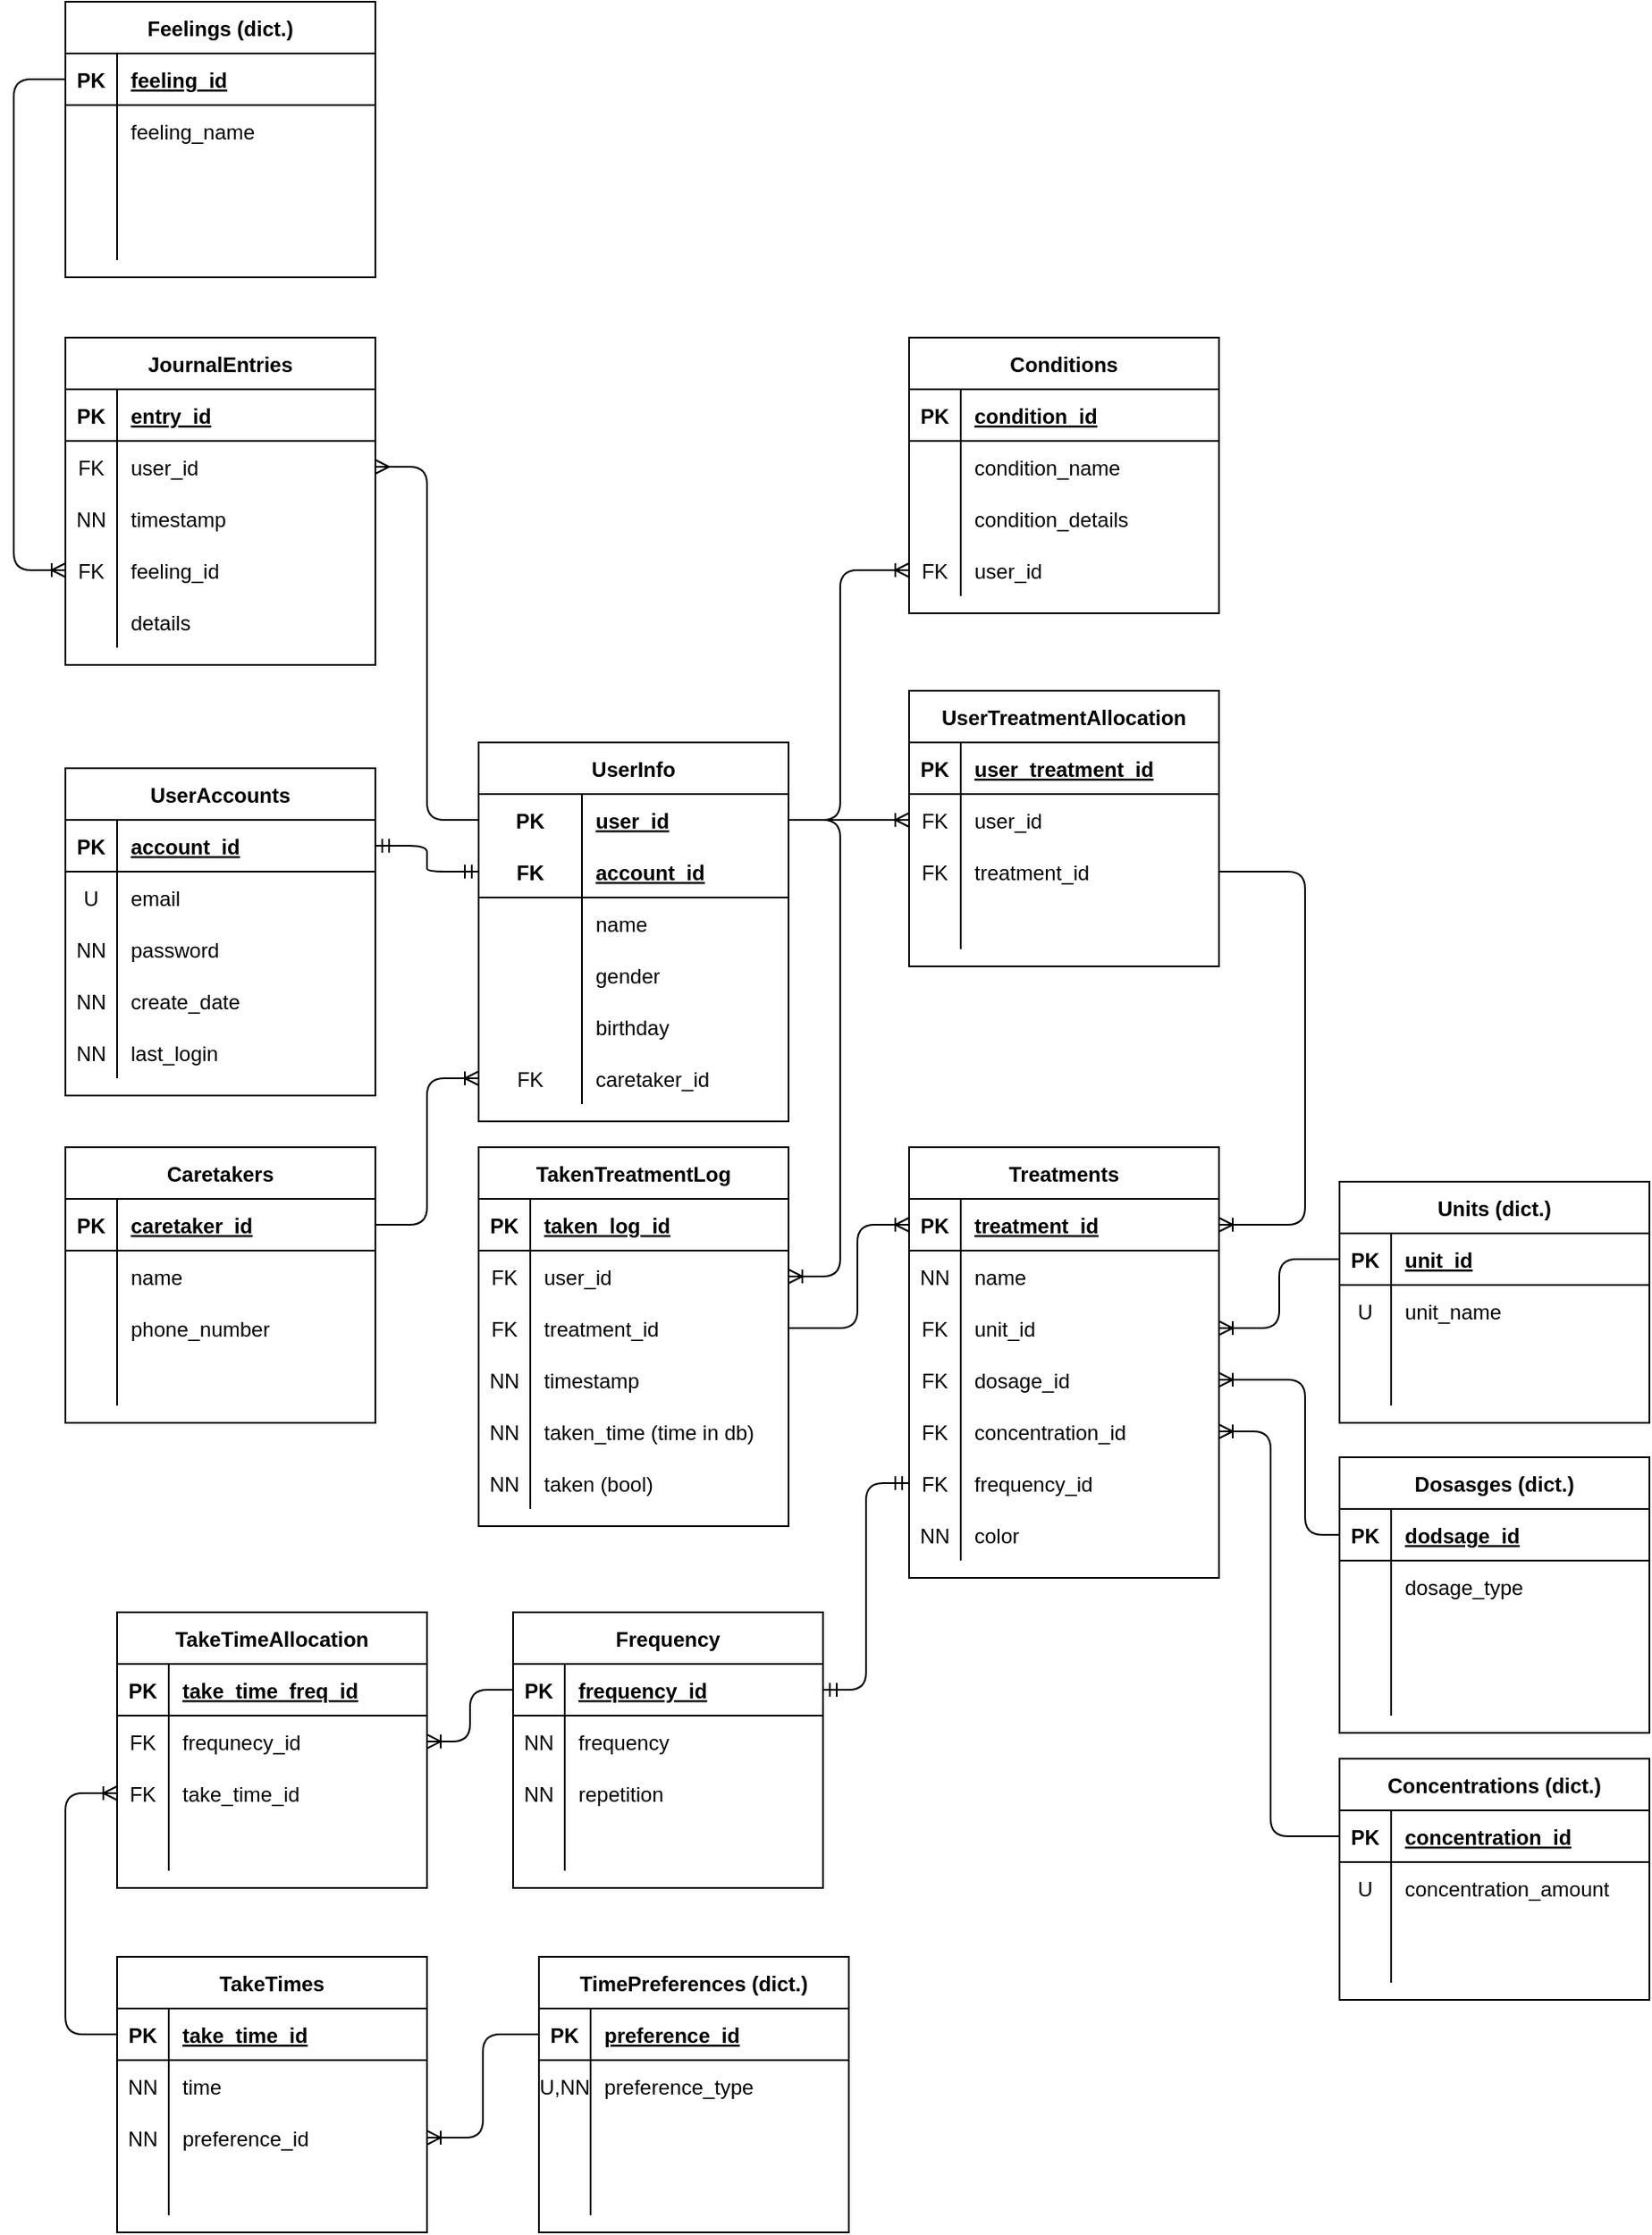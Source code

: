 <mxfile version="14.4.3" type="device"><diagram id="4uk7_QOG6Nv6I0KXWtJy" name="DB Diagram"><mxGraphModel dx="780" dy="1913" grid="1" gridSize="10" guides="1" tooltips="1" connect="1" arrows="1" fold="1" page="1" pageScale="1" pageWidth="850" pageHeight="1100" math="0" shadow="0"><root><mxCell id="0"/><mxCell id="1" parent="0"/><mxCell id="iBY2dDg6Yl1m9OJcNnEQ-1" value="UserAccounts" style="shape=table;startSize=30;container=1;collapsible=1;childLayout=tableLayout;fixedRows=1;rowLines=0;fontStyle=1;align=center;resizeLast=1;" parent="1" vertex="1"><mxGeometry x="180" y="125" width="180" height="190" as="geometry"/></mxCell><mxCell id="iBY2dDg6Yl1m9OJcNnEQ-2" value="" style="shape=partialRectangle;collapsible=0;dropTarget=0;pointerEvents=0;fillColor=none;top=0;left=0;bottom=1;right=0;points=[[0,0.5],[1,0.5]];portConstraint=eastwest;" parent="iBY2dDg6Yl1m9OJcNnEQ-1" vertex="1"><mxGeometry y="30" width="180" height="30" as="geometry"/></mxCell><mxCell id="iBY2dDg6Yl1m9OJcNnEQ-3" value="PK" style="shape=partialRectangle;connectable=0;fillColor=none;top=0;left=0;bottom=0;right=0;fontStyle=1;overflow=hidden;" parent="iBY2dDg6Yl1m9OJcNnEQ-2" vertex="1"><mxGeometry width="30" height="30" as="geometry"/></mxCell><mxCell id="iBY2dDg6Yl1m9OJcNnEQ-4" value="account_id" style="shape=partialRectangle;connectable=0;fillColor=none;top=0;left=0;bottom=0;right=0;align=left;spacingLeft=6;fontStyle=5;overflow=hidden;" parent="iBY2dDg6Yl1m9OJcNnEQ-2" vertex="1"><mxGeometry x="30" width="150" height="30" as="geometry"/></mxCell><mxCell id="iBY2dDg6Yl1m9OJcNnEQ-5" value="" style="shape=partialRectangle;collapsible=0;dropTarget=0;pointerEvents=0;fillColor=none;top=0;left=0;bottom=0;right=0;points=[[0,0.5],[1,0.5]];portConstraint=eastwest;" parent="iBY2dDg6Yl1m9OJcNnEQ-1" vertex="1"><mxGeometry y="60" width="180" height="30" as="geometry"/></mxCell><mxCell id="iBY2dDg6Yl1m9OJcNnEQ-6" value="U" style="shape=partialRectangle;connectable=0;fillColor=none;top=0;left=0;bottom=0;right=0;editable=1;overflow=hidden;" parent="iBY2dDg6Yl1m9OJcNnEQ-5" vertex="1"><mxGeometry width="30" height="30" as="geometry"/></mxCell><mxCell id="iBY2dDg6Yl1m9OJcNnEQ-7" value="email" style="shape=partialRectangle;connectable=0;fillColor=none;top=0;left=0;bottom=0;right=0;align=left;spacingLeft=6;overflow=hidden;" parent="iBY2dDg6Yl1m9OJcNnEQ-5" vertex="1"><mxGeometry x="30" width="150" height="30" as="geometry"/></mxCell><mxCell id="iBY2dDg6Yl1m9OJcNnEQ-8" value="" style="shape=partialRectangle;collapsible=0;dropTarget=0;pointerEvents=0;fillColor=none;top=0;left=0;bottom=0;right=0;points=[[0,0.5],[1,0.5]];portConstraint=eastwest;" parent="iBY2dDg6Yl1m9OJcNnEQ-1" vertex="1"><mxGeometry y="90" width="180" height="30" as="geometry"/></mxCell><mxCell id="iBY2dDg6Yl1m9OJcNnEQ-9" value="NN" style="shape=partialRectangle;connectable=0;fillColor=none;top=0;left=0;bottom=0;right=0;editable=1;overflow=hidden;" parent="iBY2dDg6Yl1m9OJcNnEQ-8" vertex="1"><mxGeometry width="30" height="30" as="geometry"/></mxCell><mxCell id="iBY2dDg6Yl1m9OJcNnEQ-10" value="password" style="shape=partialRectangle;connectable=0;fillColor=none;top=0;left=0;bottom=0;right=0;align=left;spacingLeft=6;overflow=hidden;" parent="iBY2dDg6Yl1m9OJcNnEQ-8" vertex="1"><mxGeometry x="30" width="150" height="30" as="geometry"/></mxCell><mxCell id="iBY2dDg6Yl1m9OJcNnEQ-265" value="" style="shape=partialRectangle;collapsible=0;dropTarget=0;pointerEvents=0;fillColor=none;top=0;left=0;bottom=0;right=0;points=[[0,0.5],[1,0.5]];portConstraint=eastwest;" parent="iBY2dDg6Yl1m9OJcNnEQ-1" vertex="1"><mxGeometry y="120" width="180" height="30" as="geometry"/></mxCell><mxCell id="iBY2dDg6Yl1m9OJcNnEQ-266" value="NN" style="shape=partialRectangle;connectable=0;fillColor=none;top=0;left=0;bottom=0;right=0;editable=1;overflow=hidden;" parent="iBY2dDg6Yl1m9OJcNnEQ-265" vertex="1"><mxGeometry width="30" height="30" as="geometry"/></mxCell><mxCell id="iBY2dDg6Yl1m9OJcNnEQ-267" value="create_date" style="shape=partialRectangle;connectable=0;fillColor=none;top=0;left=0;bottom=0;right=0;align=left;spacingLeft=6;overflow=hidden;" parent="iBY2dDg6Yl1m9OJcNnEQ-265" vertex="1"><mxGeometry x="30" width="150" height="30" as="geometry"/></mxCell><mxCell id="iBY2dDg6Yl1m9OJcNnEQ-268" value="" style="shape=partialRectangle;collapsible=0;dropTarget=0;pointerEvents=0;fillColor=none;top=0;left=0;bottom=0;right=0;points=[[0,0.5],[1,0.5]];portConstraint=eastwest;" parent="iBY2dDg6Yl1m9OJcNnEQ-1" vertex="1"><mxGeometry y="150" width="180" height="30" as="geometry"/></mxCell><mxCell id="iBY2dDg6Yl1m9OJcNnEQ-269" value="NN" style="shape=partialRectangle;connectable=0;fillColor=none;top=0;left=0;bottom=0;right=0;editable=1;overflow=hidden;" parent="iBY2dDg6Yl1m9OJcNnEQ-268" vertex="1"><mxGeometry width="30" height="30" as="geometry"/></mxCell><mxCell id="iBY2dDg6Yl1m9OJcNnEQ-270" value="last_login" style="shape=partialRectangle;connectable=0;fillColor=none;top=0;left=0;bottom=0;right=0;align=left;spacingLeft=6;overflow=hidden;" parent="iBY2dDg6Yl1m9OJcNnEQ-268" vertex="1"><mxGeometry x="30" width="150" height="30" as="geometry"/></mxCell><mxCell id="iBY2dDg6Yl1m9OJcNnEQ-31" value="UserInfo" style="shape=table;startSize=30;container=1;collapsible=1;childLayout=tableLayout;fixedRows=1;rowLines=0;fontStyle=1;align=center;resizeLast=1;" parent="1" vertex="1"><mxGeometry x="420" y="110" width="180" height="220" as="geometry"><mxRectangle x="280" y="80" width="60" height="30" as="alternateBounds"/></mxGeometry></mxCell><mxCell id="iBY2dDg6Yl1m9OJcNnEQ-32" value="" style="shape=partialRectangle;collapsible=0;dropTarget=0;pointerEvents=0;fillColor=none;top=0;left=0;bottom=0;right=0;points=[[0,0.5],[1,0.5]];portConstraint=eastwest;" parent="iBY2dDg6Yl1m9OJcNnEQ-31" vertex="1"><mxGeometry y="30" width="180" height="30" as="geometry"/></mxCell><mxCell id="iBY2dDg6Yl1m9OJcNnEQ-33" value="PK" style="shape=partialRectangle;connectable=0;fillColor=none;top=0;left=0;bottom=0;right=0;fontStyle=1;overflow=hidden;" parent="iBY2dDg6Yl1m9OJcNnEQ-32" vertex="1"><mxGeometry width="60" height="30" as="geometry"/></mxCell><mxCell id="iBY2dDg6Yl1m9OJcNnEQ-34" value="user_id" style="shape=partialRectangle;connectable=0;fillColor=none;top=0;left=0;bottom=0;right=0;align=left;spacingLeft=6;fontStyle=5;overflow=hidden;" parent="iBY2dDg6Yl1m9OJcNnEQ-32" vertex="1"><mxGeometry x="60" width="120" height="30" as="geometry"/></mxCell><mxCell id="iBY2dDg6Yl1m9OJcNnEQ-35" value="" style="shape=partialRectangle;collapsible=0;dropTarget=0;pointerEvents=0;fillColor=none;top=0;left=0;bottom=1;right=0;points=[[0,0.5],[1,0.5]];portConstraint=eastwest;" parent="iBY2dDg6Yl1m9OJcNnEQ-31" vertex="1"><mxGeometry y="60" width="180" height="30" as="geometry"/></mxCell><mxCell id="iBY2dDg6Yl1m9OJcNnEQ-36" value="FK" style="shape=partialRectangle;connectable=0;fillColor=none;top=0;left=0;bottom=0;right=0;fontStyle=1;overflow=hidden;" parent="iBY2dDg6Yl1m9OJcNnEQ-35" vertex="1"><mxGeometry width="60" height="30" as="geometry"/></mxCell><mxCell id="iBY2dDg6Yl1m9OJcNnEQ-37" value="account_id" style="shape=partialRectangle;connectable=0;fillColor=none;top=0;left=0;bottom=0;right=0;align=left;spacingLeft=6;fontStyle=5;overflow=hidden;" parent="iBY2dDg6Yl1m9OJcNnEQ-35" vertex="1"><mxGeometry x="60" width="120" height="30" as="geometry"/></mxCell><mxCell id="iBY2dDg6Yl1m9OJcNnEQ-38" value="" style="shape=partialRectangle;collapsible=0;dropTarget=0;pointerEvents=0;fillColor=none;top=0;left=0;bottom=0;right=0;points=[[0,0.5],[1,0.5]];portConstraint=eastwest;" parent="iBY2dDg6Yl1m9OJcNnEQ-31" vertex="1"><mxGeometry y="90" width="180" height="30" as="geometry"/></mxCell><mxCell id="iBY2dDg6Yl1m9OJcNnEQ-39" value="" style="shape=partialRectangle;connectable=0;fillColor=none;top=0;left=0;bottom=0;right=0;editable=1;overflow=hidden;" parent="iBY2dDg6Yl1m9OJcNnEQ-38" vertex="1"><mxGeometry width="60" height="30" as="geometry"/></mxCell><mxCell id="iBY2dDg6Yl1m9OJcNnEQ-40" value="name" style="shape=partialRectangle;connectable=0;fillColor=none;top=0;left=0;bottom=0;right=0;align=left;spacingLeft=6;overflow=hidden;" parent="iBY2dDg6Yl1m9OJcNnEQ-38" vertex="1"><mxGeometry x="60" width="120" height="30" as="geometry"/></mxCell><mxCell id="iBY2dDg6Yl1m9OJcNnEQ-41" value="" style="shape=partialRectangle;collapsible=0;dropTarget=0;pointerEvents=0;fillColor=none;top=0;left=0;bottom=0;right=0;points=[[0,0.5],[1,0.5]];portConstraint=eastwest;" parent="iBY2dDg6Yl1m9OJcNnEQ-31" vertex="1"><mxGeometry y="120" width="180" height="30" as="geometry"/></mxCell><mxCell id="iBY2dDg6Yl1m9OJcNnEQ-42" value="" style="shape=partialRectangle;connectable=0;fillColor=none;top=0;left=0;bottom=0;right=0;editable=1;overflow=hidden;" parent="iBY2dDg6Yl1m9OJcNnEQ-41" vertex="1"><mxGeometry width="60" height="30" as="geometry"/></mxCell><mxCell id="iBY2dDg6Yl1m9OJcNnEQ-43" value="gender" style="shape=partialRectangle;connectable=0;fillColor=none;top=0;left=0;bottom=0;right=0;align=left;spacingLeft=6;overflow=hidden;" parent="iBY2dDg6Yl1m9OJcNnEQ-41" vertex="1"><mxGeometry x="60" width="120" height="30" as="geometry"/></mxCell><mxCell id="iBY2dDg6Yl1m9OJcNnEQ-58" value="" style="shape=partialRectangle;collapsible=0;dropTarget=0;pointerEvents=0;fillColor=none;top=0;left=0;bottom=0;right=0;points=[[0,0.5],[1,0.5]];portConstraint=eastwest;" parent="iBY2dDg6Yl1m9OJcNnEQ-31" vertex="1"><mxGeometry y="150" width="180" height="30" as="geometry"/></mxCell><mxCell id="iBY2dDg6Yl1m9OJcNnEQ-59" value="" style="shape=partialRectangle;connectable=0;fillColor=none;top=0;left=0;bottom=0;right=0;editable=1;overflow=hidden;" parent="iBY2dDg6Yl1m9OJcNnEQ-58" vertex="1"><mxGeometry width="60" height="30" as="geometry"/></mxCell><mxCell id="iBY2dDg6Yl1m9OJcNnEQ-60" value="birthday" style="shape=partialRectangle;connectable=0;fillColor=none;top=0;left=0;bottom=0;right=0;align=left;spacingLeft=6;overflow=hidden;" parent="iBY2dDg6Yl1m9OJcNnEQ-58" vertex="1"><mxGeometry x="60" width="120" height="30" as="geometry"/></mxCell><mxCell id="XPt4cn78oHx1dmPLjJsz-21" value="" style="shape=partialRectangle;collapsible=0;dropTarget=0;pointerEvents=0;fillColor=none;top=0;left=0;bottom=0;right=0;points=[[0,0.5],[1,0.5]];portConstraint=eastwest;" vertex="1" parent="iBY2dDg6Yl1m9OJcNnEQ-31"><mxGeometry y="180" width="180" height="30" as="geometry"/></mxCell><mxCell id="XPt4cn78oHx1dmPLjJsz-22" value="FK" style="shape=partialRectangle;connectable=0;fillColor=none;top=0;left=0;bottom=0;right=0;editable=1;overflow=hidden;" vertex="1" parent="XPt4cn78oHx1dmPLjJsz-21"><mxGeometry width="60" height="30" as="geometry"/></mxCell><mxCell id="XPt4cn78oHx1dmPLjJsz-23" value="caretaker_id" style="shape=partialRectangle;connectable=0;fillColor=none;top=0;left=0;bottom=0;right=0;align=left;spacingLeft=6;overflow=hidden;" vertex="1" parent="XPt4cn78oHx1dmPLjJsz-21"><mxGeometry x="60" width="120" height="30" as="geometry"/></mxCell><mxCell id="iBY2dDg6Yl1m9OJcNnEQ-57" value="" style="edgeStyle=entityRelationEdgeStyle;fontSize=12;html=1;endArrow=ERmandOne;startArrow=ERmandOne;exitX=1;exitY=0.5;exitDx=0;exitDy=0;entryX=0;entryY=0.5;entryDx=0;entryDy=0;" parent="1" source="iBY2dDg6Yl1m9OJcNnEQ-2" target="iBY2dDg6Yl1m9OJcNnEQ-35" edge="1"><mxGeometry width="100" height="100" relative="1" as="geometry"><mxPoint x="380" y="515" as="sourcePoint"/><mxPoint x="480" y="415" as="targetPoint"/></mxGeometry></mxCell><mxCell id="iBY2dDg6Yl1m9OJcNnEQ-104" value="" style="edgeStyle=elbowEdgeStyle;fontSize=12;html=1;endArrow=ERoneToMany;exitX=1;exitY=0.5;exitDx=0;exitDy=0;entryX=0;entryY=0.5;entryDx=0;entryDy=0;" parent="1" source="iBY2dDg6Yl1m9OJcNnEQ-32" target="iBY2dDg6Yl1m9OJcNnEQ-287" edge="1"><mxGeometry width="100" height="100" relative="1" as="geometry"><mxPoint x="600" y="535" as="sourcePoint"/><mxPoint x="660" y="-50" as="targetPoint"/><Array as="points"><mxPoint x="630" y="90"/></Array></mxGeometry></mxCell><mxCell id="iBY2dDg6Yl1m9OJcNnEQ-108" value="Treatments" style="shape=table;startSize=30;container=1;collapsible=1;childLayout=tableLayout;fixedRows=1;rowLines=0;fontStyle=1;align=center;resizeLast=1;" parent="1" vertex="1"><mxGeometry x="670" y="345" width="180" height="250" as="geometry"/></mxCell><mxCell id="iBY2dDg6Yl1m9OJcNnEQ-109" value="" style="shape=partialRectangle;collapsible=0;dropTarget=0;pointerEvents=0;fillColor=none;top=0;left=0;bottom=1;right=0;points=[[0,0.5],[1,0.5]];portConstraint=eastwest;" parent="iBY2dDg6Yl1m9OJcNnEQ-108" vertex="1"><mxGeometry y="30" width="180" height="30" as="geometry"/></mxCell><mxCell id="iBY2dDg6Yl1m9OJcNnEQ-110" value="PK" style="shape=partialRectangle;connectable=0;fillColor=none;top=0;left=0;bottom=0;right=0;fontStyle=1;overflow=hidden;" parent="iBY2dDg6Yl1m9OJcNnEQ-109" vertex="1"><mxGeometry width="30" height="30" as="geometry"/></mxCell><mxCell id="iBY2dDg6Yl1m9OJcNnEQ-111" value="treatment_id" style="shape=partialRectangle;connectable=0;fillColor=none;top=0;left=0;bottom=0;right=0;align=left;spacingLeft=6;fontStyle=5;overflow=hidden;" parent="iBY2dDg6Yl1m9OJcNnEQ-109" vertex="1"><mxGeometry x="30" width="150" height="30" as="geometry"/></mxCell><mxCell id="iBY2dDg6Yl1m9OJcNnEQ-112" value="" style="shape=partialRectangle;collapsible=0;dropTarget=0;pointerEvents=0;fillColor=none;top=0;left=0;bottom=0;right=0;points=[[0,0.5],[1,0.5]];portConstraint=eastwest;" parent="iBY2dDg6Yl1m9OJcNnEQ-108" vertex="1"><mxGeometry y="60" width="180" height="30" as="geometry"/></mxCell><mxCell id="iBY2dDg6Yl1m9OJcNnEQ-113" value="NN" style="shape=partialRectangle;connectable=0;fillColor=none;top=0;left=0;bottom=0;right=0;editable=1;overflow=hidden;" parent="iBY2dDg6Yl1m9OJcNnEQ-112" vertex="1"><mxGeometry width="30" height="30" as="geometry"/></mxCell><mxCell id="iBY2dDg6Yl1m9OJcNnEQ-114" value="name" style="shape=partialRectangle;connectable=0;fillColor=none;top=0;left=0;bottom=0;right=0;align=left;spacingLeft=6;overflow=hidden;" parent="iBY2dDg6Yl1m9OJcNnEQ-112" vertex="1"><mxGeometry x="30" width="150" height="30" as="geometry"/></mxCell><mxCell id="iBY2dDg6Yl1m9OJcNnEQ-115" value="" style="shape=partialRectangle;collapsible=0;dropTarget=0;pointerEvents=0;fillColor=none;top=0;left=0;bottom=0;right=0;points=[[0,0.5],[1,0.5]];portConstraint=eastwest;" parent="iBY2dDg6Yl1m9OJcNnEQ-108" vertex="1"><mxGeometry y="90" width="180" height="30" as="geometry"/></mxCell><mxCell id="iBY2dDg6Yl1m9OJcNnEQ-116" value="FK" style="shape=partialRectangle;connectable=0;fillColor=none;top=0;left=0;bottom=0;right=0;editable=1;overflow=hidden;" parent="iBY2dDg6Yl1m9OJcNnEQ-115" vertex="1"><mxGeometry width="30" height="30" as="geometry"/></mxCell><mxCell id="iBY2dDg6Yl1m9OJcNnEQ-117" value="unit_id" style="shape=partialRectangle;connectable=0;fillColor=none;top=0;left=0;bottom=0;right=0;align=left;spacingLeft=6;overflow=hidden;" parent="iBY2dDg6Yl1m9OJcNnEQ-115" vertex="1"><mxGeometry x="30" width="150" height="30" as="geometry"/></mxCell><mxCell id="iBY2dDg6Yl1m9OJcNnEQ-118" value="" style="shape=partialRectangle;collapsible=0;dropTarget=0;pointerEvents=0;fillColor=none;top=0;left=0;bottom=0;right=0;points=[[0,0.5],[1,0.5]];portConstraint=eastwest;" parent="iBY2dDg6Yl1m9OJcNnEQ-108" vertex="1"><mxGeometry y="120" width="180" height="30" as="geometry"/></mxCell><mxCell id="iBY2dDg6Yl1m9OJcNnEQ-119" value="FK" style="shape=partialRectangle;connectable=0;fillColor=none;top=0;left=0;bottom=0;right=0;editable=1;overflow=hidden;" parent="iBY2dDg6Yl1m9OJcNnEQ-118" vertex="1"><mxGeometry width="30" height="30" as="geometry"/></mxCell><mxCell id="iBY2dDg6Yl1m9OJcNnEQ-120" value="dosage_id" style="shape=partialRectangle;connectable=0;fillColor=none;top=0;left=0;bottom=0;right=0;align=left;spacingLeft=6;overflow=hidden;" parent="iBY2dDg6Yl1m9OJcNnEQ-118" vertex="1"><mxGeometry x="30" width="150" height="30" as="geometry"/></mxCell><mxCell id="iBY2dDg6Yl1m9OJcNnEQ-121" value="" style="shape=partialRectangle;collapsible=0;dropTarget=0;pointerEvents=0;fillColor=none;top=0;left=0;bottom=0;right=0;points=[[0,0.5],[1,0.5]];portConstraint=eastwest;" parent="iBY2dDg6Yl1m9OJcNnEQ-108" vertex="1"><mxGeometry y="150" width="180" height="30" as="geometry"/></mxCell><mxCell id="iBY2dDg6Yl1m9OJcNnEQ-122" value="FK" style="shape=partialRectangle;connectable=0;fillColor=none;top=0;left=0;bottom=0;right=0;editable=1;overflow=hidden;" parent="iBY2dDg6Yl1m9OJcNnEQ-121" vertex="1"><mxGeometry width="30" height="30" as="geometry"/></mxCell><mxCell id="iBY2dDg6Yl1m9OJcNnEQ-123" value="concentration_id" style="shape=partialRectangle;connectable=0;fillColor=none;top=0;left=0;bottom=0;right=0;align=left;spacingLeft=6;overflow=hidden;" parent="iBY2dDg6Yl1m9OJcNnEQ-121" vertex="1"><mxGeometry x="30" width="150" height="30" as="geometry"/></mxCell><mxCell id="iBY2dDg6Yl1m9OJcNnEQ-152" value="" style="shape=partialRectangle;collapsible=0;dropTarget=0;pointerEvents=0;fillColor=none;top=0;left=0;bottom=0;right=0;points=[[0,0.5],[1,0.5]];portConstraint=eastwest;" parent="iBY2dDg6Yl1m9OJcNnEQ-108" vertex="1"><mxGeometry y="180" width="180" height="30" as="geometry"/></mxCell><mxCell id="iBY2dDg6Yl1m9OJcNnEQ-153" value="FK" style="shape=partialRectangle;connectable=0;fillColor=none;top=0;left=0;bottom=0;right=0;editable=1;overflow=hidden;" parent="iBY2dDg6Yl1m9OJcNnEQ-152" vertex="1"><mxGeometry width="30" height="30" as="geometry"/></mxCell><mxCell id="iBY2dDg6Yl1m9OJcNnEQ-154" value="frequency_id" style="shape=partialRectangle;connectable=0;fillColor=none;top=0;left=0;bottom=0;right=0;align=left;spacingLeft=6;overflow=hidden;" parent="iBY2dDg6Yl1m9OJcNnEQ-152" vertex="1"><mxGeometry x="30" width="150" height="30" as="geometry"/></mxCell><mxCell id="iBY2dDg6Yl1m9OJcNnEQ-228" value="" style="shape=partialRectangle;collapsible=0;dropTarget=0;pointerEvents=0;fillColor=none;top=0;left=0;bottom=0;right=0;points=[[0,0.5],[1,0.5]];portConstraint=eastwest;" parent="iBY2dDg6Yl1m9OJcNnEQ-108" vertex="1"><mxGeometry y="210" width="180" height="30" as="geometry"/></mxCell><mxCell id="iBY2dDg6Yl1m9OJcNnEQ-229" value="NN" style="shape=partialRectangle;connectable=0;fillColor=none;top=0;left=0;bottom=0;right=0;editable=1;overflow=hidden;" parent="iBY2dDg6Yl1m9OJcNnEQ-228" vertex="1"><mxGeometry width="30" height="30" as="geometry"/></mxCell><mxCell id="iBY2dDg6Yl1m9OJcNnEQ-230" value="color" style="shape=partialRectangle;connectable=0;fillColor=none;top=0;left=0;bottom=0;right=0;align=left;spacingLeft=6;overflow=hidden;" parent="iBY2dDg6Yl1m9OJcNnEQ-228" vertex="1"><mxGeometry x="30" width="150" height="30" as="geometry"/></mxCell><mxCell id="iBY2dDg6Yl1m9OJcNnEQ-124" value="Units (dict.)" style="shape=table;startSize=30;container=1;collapsible=1;childLayout=tableLayout;fixedRows=1;rowLines=0;fontStyle=1;align=center;resizeLast=1;" parent="1" vertex="1"><mxGeometry x="920" y="365" width="180" height="140" as="geometry"/></mxCell><mxCell id="iBY2dDg6Yl1m9OJcNnEQ-125" value="" style="shape=partialRectangle;collapsible=0;dropTarget=0;pointerEvents=0;fillColor=none;top=0;left=0;bottom=1;right=0;points=[[0,0.5],[1,0.5]];portConstraint=eastwest;" parent="iBY2dDg6Yl1m9OJcNnEQ-124" vertex="1"><mxGeometry y="30" width="180" height="30" as="geometry"/></mxCell><mxCell id="iBY2dDg6Yl1m9OJcNnEQ-126" value="PK" style="shape=partialRectangle;connectable=0;fillColor=none;top=0;left=0;bottom=0;right=0;fontStyle=1;overflow=hidden;" parent="iBY2dDg6Yl1m9OJcNnEQ-125" vertex="1"><mxGeometry width="30" height="30" as="geometry"/></mxCell><mxCell id="iBY2dDg6Yl1m9OJcNnEQ-127" value="unit_id" style="shape=partialRectangle;connectable=0;fillColor=none;top=0;left=0;bottom=0;right=0;align=left;spacingLeft=6;fontStyle=5;overflow=hidden;" parent="iBY2dDg6Yl1m9OJcNnEQ-125" vertex="1"><mxGeometry x="30" width="150" height="30" as="geometry"/></mxCell><mxCell id="iBY2dDg6Yl1m9OJcNnEQ-128" value="" style="shape=partialRectangle;collapsible=0;dropTarget=0;pointerEvents=0;fillColor=none;top=0;left=0;bottom=0;right=0;points=[[0,0.5],[1,0.5]];portConstraint=eastwest;" parent="iBY2dDg6Yl1m9OJcNnEQ-124" vertex="1"><mxGeometry y="60" width="180" height="30" as="geometry"/></mxCell><mxCell id="iBY2dDg6Yl1m9OJcNnEQ-129" value="U" style="shape=partialRectangle;connectable=0;fillColor=none;top=0;left=0;bottom=0;right=0;editable=1;overflow=hidden;" parent="iBY2dDg6Yl1m9OJcNnEQ-128" vertex="1"><mxGeometry width="30" height="30" as="geometry"/></mxCell><mxCell id="iBY2dDg6Yl1m9OJcNnEQ-130" value="unit_name" style="shape=partialRectangle;connectable=0;fillColor=none;top=0;left=0;bottom=0;right=0;align=left;spacingLeft=6;overflow=hidden;" parent="iBY2dDg6Yl1m9OJcNnEQ-128" vertex="1"><mxGeometry x="30" width="150" height="30" as="geometry"/></mxCell><mxCell id="iBY2dDg6Yl1m9OJcNnEQ-131" value="" style="shape=partialRectangle;collapsible=0;dropTarget=0;pointerEvents=0;fillColor=none;top=0;left=0;bottom=0;right=0;points=[[0,0.5],[1,0.5]];portConstraint=eastwest;" parent="iBY2dDg6Yl1m9OJcNnEQ-124" vertex="1"><mxGeometry y="90" width="180" height="20" as="geometry"/></mxCell><mxCell id="iBY2dDg6Yl1m9OJcNnEQ-132" value="" style="shape=partialRectangle;connectable=0;fillColor=none;top=0;left=0;bottom=0;right=0;editable=1;overflow=hidden;" parent="iBY2dDg6Yl1m9OJcNnEQ-131" vertex="1"><mxGeometry width="30" height="20" as="geometry"/></mxCell><mxCell id="iBY2dDg6Yl1m9OJcNnEQ-133" value="" style="shape=partialRectangle;connectable=0;fillColor=none;top=0;left=0;bottom=0;right=0;align=left;spacingLeft=6;overflow=hidden;" parent="iBY2dDg6Yl1m9OJcNnEQ-131" vertex="1"><mxGeometry x="30" width="150" height="20" as="geometry"/></mxCell><mxCell id="iBY2dDg6Yl1m9OJcNnEQ-134" value="" style="shape=partialRectangle;collapsible=0;dropTarget=0;pointerEvents=0;fillColor=none;top=0;left=0;bottom=0;right=0;points=[[0,0.5],[1,0.5]];portConstraint=eastwest;" parent="iBY2dDg6Yl1m9OJcNnEQ-124" vertex="1"><mxGeometry y="110" width="180" height="20" as="geometry"/></mxCell><mxCell id="iBY2dDg6Yl1m9OJcNnEQ-135" value="" style="shape=partialRectangle;connectable=0;fillColor=none;top=0;left=0;bottom=0;right=0;editable=1;overflow=hidden;" parent="iBY2dDg6Yl1m9OJcNnEQ-134" vertex="1"><mxGeometry width="30" height="20" as="geometry"/></mxCell><mxCell id="iBY2dDg6Yl1m9OJcNnEQ-136" value="" style="shape=partialRectangle;connectable=0;fillColor=none;top=0;left=0;bottom=0;right=0;align=left;spacingLeft=6;overflow=hidden;" parent="iBY2dDg6Yl1m9OJcNnEQ-134" vertex="1"><mxGeometry x="30" width="150" height="20" as="geometry"/></mxCell><mxCell id="iBY2dDg6Yl1m9OJcNnEQ-137" value="" style="edgeStyle=elbowEdgeStyle;fontSize=12;html=1;endArrow=ERoneToMany;entryX=1;entryY=0.5;entryDx=0;entryDy=0;exitX=0;exitY=0.5;exitDx=0;exitDy=0;" parent="1" source="iBY2dDg6Yl1m9OJcNnEQ-125" target="iBY2dDg6Yl1m9OJcNnEQ-115" edge="1"><mxGeometry width="100" height="100" relative="1" as="geometry"><mxPoint x="440" y="505" as="sourcePoint"/><mxPoint x="870" y="475" as="targetPoint"/></mxGeometry></mxCell><mxCell id="iBY2dDg6Yl1m9OJcNnEQ-138" value="Concentrations (dict.)" style="shape=table;startSize=30;container=1;collapsible=1;childLayout=tableLayout;fixedRows=1;rowLines=0;fontStyle=1;align=center;resizeLast=1;" parent="1" vertex="1"><mxGeometry x="920" y="700" width="180" height="140" as="geometry"/></mxCell><mxCell id="iBY2dDg6Yl1m9OJcNnEQ-139" value="" style="shape=partialRectangle;collapsible=0;dropTarget=0;pointerEvents=0;fillColor=none;top=0;left=0;bottom=1;right=0;points=[[0,0.5],[1,0.5]];portConstraint=eastwest;" parent="iBY2dDg6Yl1m9OJcNnEQ-138" vertex="1"><mxGeometry y="30" width="180" height="30" as="geometry"/></mxCell><mxCell id="iBY2dDg6Yl1m9OJcNnEQ-140" value="PK" style="shape=partialRectangle;connectable=0;fillColor=none;top=0;left=0;bottom=0;right=0;fontStyle=1;overflow=hidden;" parent="iBY2dDg6Yl1m9OJcNnEQ-139" vertex="1"><mxGeometry width="30" height="30" as="geometry"/></mxCell><mxCell id="iBY2dDg6Yl1m9OJcNnEQ-141" value="concentration_id" style="shape=partialRectangle;connectable=0;fillColor=none;top=0;left=0;bottom=0;right=0;align=left;spacingLeft=6;fontStyle=5;overflow=hidden;" parent="iBY2dDg6Yl1m9OJcNnEQ-139" vertex="1"><mxGeometry x="30" width="150" height="30" as="geometry"/></mxCell><mxCell id="iBY2dDg6Yl1m9OJcNnEQ-142" value="" style="shape=partialRectangle;collapsible=0;dropTarget=0;pointerEvents=0;fillColor=none;top=0;left=0;bottom=0;right=0;points=[[0,0.5],[1,0.5]];portConstraint=eastwest;" parent="iBY2dDg6Yl1m9OJcNnEQ-138" vertex="1"><mxGeometry y="60" width="180" height="30" as="geometry"/></mxCell><mxCell id="iBY2dDg6Yl1m9OJcNnEQ-143" value="U" style="shape=partialRectangle;connectable=0;fillColor=none;top=0;left=0;bottom=0;right=0;editable=1;overflow=hidden;" parent="iBY2dDg6Yl1m9OJcNnEQ-142" vertex="1"><mxGeometry width="30" height="30" as="geometry"/></mxCell><mxCell id="iBY2dDg6Yl1m9OJcNnEQ-144" value="concentration_amount" style="shape=partialRectangle;connectable=0;fillColor=none;top=0;left=0;bottom=0;right=0;align=left;spacingLeft=6;overflow=hidden;" parent="iBY2dDg6Yl1m9OJcNnEQ-142" vertex="1"><mxGeometry x="30" width="150" height="30" as="geometry"/></mxCell><mxCell id="iBY2dDg6Yl1m9OJcNnEQ-145" value="" style="shape=partialRectangle;collapsible=0;dropTarget=0;pointerEvents=0;fillColor=none;top=0;left=0;bottom=0;right=0;points=[[0,0.5],[1,0.5]];portConstraint=eastwest;" parent="iBY2dDg6Yl1m9OJcNnEQ-138" vertex="1"><mxGeometry y="90" width="180" height="20" as="geometry"/></mxCell><mxCell id="iBY2dDg6Yl1m9OJcNnEQ-146" value="" style="shape=partialRectangle;connectable=0;fillColor=none;top=0;left=0;bottom=0;right=0;editable=1;overflow=hidden;" parent="iBY2dDg6Yl1m9OJcNnEQ-145" vertex="1"><mxGeometry width="30" height="20" as="geometry"/></mxCell><mxCell id="iBY2dDg6Yl1m9OJcNnEQ-147" value="" style="shape=partialRectangle;connectable=0;fillColor=none;top=0;left=0;bottom=0;right=0;align=left;spacingLeft=6;overflow=hidden;" parent="iBY2dDg6Yl1m9OJcNnEQ-145" vertex="1"><mxGeometry x="30" width="150" height="20" as="geometry"/></mxCell><mxCell id="iBY2dDg6Yl1m9OJcNnEQ-148" value="" style="shape=partialRectangle;collapsible=0;dropTarget=0;pointerEvents=0;fillColor=none;top=0;left=0;bottom=0;right=0;points=[[0,0.5],[1,0.5]];portConstraint=eastwest;" parent="iBY2dDg6Yl1m9OJcNnEQ-138" vertex="1"><mxGeometry y="110" width="180" height="20" as="geometry"/></mxCell><mxCell id="iBY2dDg6Yl1m9OJcNnEQ-149" value="" style="shape=partialRectangle;connectable=0;fillColor=none;top=0;left=0;bottom=0;right=0;editable=1;overflow=hidden;" parent="iBY2dDg6Yl1m9OJcNnEQ-148" vertex="1"><mxGeometry width="30" height="20" as="geometry"/></mxCell><mxCell id="iBY2dDg6Yl1m9OJcNnEQ-150" value="" style="shape=partialRectangle;connectable=0;fillColor=none;top=0;left=0;bottom=0;right=0;align=left;spacingLeft=6;overflow=hidden;" parent="iBY2dDg6Yl1m9OJcNnEQ-148" vertex="1"><mxGeometry x="30" width="150" height="20" as="geometry"/></mxCell><mxCell id="iBY2dDg6Yl1m9OJcNnEQ-151" value="" style="edgeStyle=elbowEdgeStyle;fontSize=12;html=1;endArrow=ERoneToMany;exitX=0;exitY=0.5;exitDx=0;exitDy=0;entryX=1;entryY=0.5;entryDx=0;entryDy=0;" parent="1" source="iBY2dDg6Yl1m9OJcNnEQ-139" target="iBY2dDg6Yl1m9OJcNnEQ-121" edge="1"><mxGeometry width="100" height="100" relative="1" as="geometry"><mxPoint x="750" y="655" as="sourcePoint"/><mxPoint x="850" y="555" as="targetPoint"/><Array as="points"><mxPoint x="880" y="620"/></Array></mxGeometry></mxCell><mxCell id="iBY2dDg6Yl1m9OJcNnEQ-155" value="UserTreatmentAllocation" style="shape=table;startSize=30;container=1;collapsible=1;childLayout=tableLayout;fixedRows=1;rowLines=0;fontStyle=1;align=center;resizeLast=1;" parent="1" vertex="1"><mxGeometry x="670" y="80" width="180" height="160" as="geometry"/></mxCell><mxCell id="iBY2dDg6Yl1m9OJcNnEQ-156" value="" style="shape=partialRectangle;collapsible=0;dropTarget=0;pointerEvents=0;fillColor=none;top=0;left=0;bottom=1;right=0;points=[[0,0.5],[1,0.5]];portConstraint=eastwest;" parent="iBY2dDg6Yl1m9OJcNnEQ-155" vertex="1"><mxGeometry y="30" width="180" height="30" as="geometry"/></mxCell><mxCell id="iBY2dDg6Yl1m9OJcNnEQ-157" value="PK" style="shape=partialRectangle;connectable=0;fillColor=none;top=0;left=0;bottom=0;right=0;fontStyle=1;overflow=hidden;" parent="iBY2dDg6Yl1m9OJcNnEQ-156" vertex="1"><mxGeometry width="30" height="30" as="geometry"/></mxCell><mxCell id="iBY2dDg6Yl1m9OJcNnEQ-158" value="user_treatment_id" style="shape=partialRectangle;connectable=0;fillColor=none;top=0;left=0;bottom=0;right=0;align=left;spacingLeft=6;fontStyle=5;overflow=hidden;" parent="iBY2dDg6Yl1m9OJcNnEQ-156" vertex="1"><mxGeometry x="30" width="150" height="30" as="geometry"/></mxCell><mxCell id="iBY2dDg6Yl1m9OJcNnEQ-159" value="" style="shape=partialRectangle;collapsible=0;dropTarget=0;pointerEvents=0;fillColor=none;top=0;left=0;bottom=0;right=0;points=[[0,0.5],[1,0.5]];portConstraint=eastwest;" parent="iBY2dDg6Yl1m9OJcNnEQ-155" vertex="1"><mxGeometry y="60" width="180" height="30" as="geometry"/></mxCell><mxCell id="iBY2dDg6Yl1m9OJcNnEQ-160" value="FK" style="shape=partialRectangle;connectable=0;fillColor=none;top=0;left=0;bottom=0;right=0;editable=1;overflow=hidden;" parent="iBY2dDg6Yl1m9OJcNnEQ-159" vertex="1"><mxGeometry width="30" height="30" as="geometry"/></mxCell><mxCell id="iBY2dDg6Yl1m9OJcNnEQ-161" value="user_id" style="shape=partialRectangle;connectable=0;fillColor=none;top=0;left=0;bottom=0;right=0;align=left;spacingLeft=6;overflow=hidden;" parent="iBY2dDg6Yl1m9OJcNnEQ-159" vertex="1"><mxGeometry x="30" width="150" height="30" as="geometry"/></mxCell><mxCell id="iBY2dDg6Yl1m9OJcNnEQ-162" value="" style="shape=partialRectangle;collapsible=0;dropTarget=0;pointerEvents=0;fillColor=none;top=0;left=0;bottom=0;right=0;points=[[0,0.5],[1,0.5]];portConstraint=eastwest;" parent="iBY2dDg6Yl1m9OJcNnEQ-155" vertex="1"><mxGeometry y="90" width="180" height="30" as="geometry"/></mxCell><mxCell id="iBY2dDg6Yl1m9OJcNnEQ-163" value="FK" style="shape=partialRectangle;connectable=0;fillColor=none;top=0;left=0;bottom=0;right=0;editable=1;overflow=hidden;" parent="iBY2dDg6Yl1m9OJcNnEQ-162" vertex="1"><mxGeometry width="30" height="30" as="geometry"/></mxCell><mxCell id="iBY2dDg6Yl1m9OJcNnEQ-164" value="treatment_id" style="shape=partialRectangle;connectable=0;fillColor=none;top=0;left=0;bottom=0;right=0;align=left;spacingLeft=6;overflow=hidden;" parent="iBY2dDg6Yl1m9OJcNnEQ-162" vertex="1"><mxGeometry x="30" width="150" height="30" as="geometry"/></mxCell><mxCell id="iBY2dDg6Yl1m9OJcNnEQ-165" value="" style="shape=partialRectangle;collapsible=0;dropTarget=0;pointerEvents=0;fillColor=none;top=0;left=0;bottom=0;right=0;points=[[0,0.5],[1,0.5]];portConstraint=eastwest;" parent="iBY2dDg6Yl1m9OJcNnEQ-155" vertex="1"><mxGeometry y="120" width="180" height="30" as="geometry"/></mxCell><mxCell id="iBY2dDg6Yl1m9OJcNnEQ-166" value="" style="shape=partialRectangle;connectable=0;fillColor=none;top=0;left=0;bottom=0;right=0;editable=1;overflow=hidden;" parent="iBY2dDg6Yl1m9OJcNnEQ-165" vertex="1"><mxGeometry width="30" height="30" as="geometry"/></mxCell><mxCell id="iBY2dDg6Yl1m9OJcNnEQ-167" value="" style="shape=partialRectangle;connectable=0;fillColor=none;top=0;left=0;bottom=0;right=0;align=left;spacingLeft=6;overflow=hidden;" parent="iBY2dDg6Yl1m9OJcNnEQ-165" vertex="1"><mxGeometry x="30" width="150" height="30" as="geometry"/></mxCell><mxCell id="iBY2dDg6Yl1m9OJcNnEQ-168" value="" style="edgeStyle=elbowEdgeStyle;fontSize=12;html=1;endArrow=ERoneToMany;exitX=1;exitY=0.5;exitDx=0;exitDy=0;entryX=1;entryY=0.5;entryDx=0;entryDy=0;" parent="1" source="iBY2dDg6Yl1m9OJcNnEQ-162" target="iBY2dDg6Yl1m9OJcNnEQ-109" edge="1"><mxGeometry width="100" height="100" relative="1" as="geometry"><mxPoint x="710" y="675" as="sourcePoint"/><mxPoint x="810" y="575" as="targetPoint"/><Array as="points"><mxPoint x="900" y="485"/></Array></mxGeometry></mxCell><mxCell id="iBY2dDg6Yl1m9OJcNnEQ-169" value="" style="edgeStyle=entityRelationEdgeStyle;fontSize=12;html=1;endArrow=ERoneToMany;exitX=1;exitY=0.5;exitDx=0;exitDy=0;entryX=0;entryY=0.5;entryDx=0;entryDy=0;" parent="1" source="iBY2dDg6Yl1m9OJcNnEQ-32" target="iBY2dDg6Yl1m9OJcNnEQ-159" edge="1"><mxGeometry width="100" height="100" relative="1" as="geometry"><mxPoint x="560" y="685" as="sourcePoint"/><mxPoint x="660" y="585" as="targetPoint"/></mxGeometry></mxCell><mxCell id="iBY2dDg6Yl1m9OJcNnEQ-171" value="Frequency" style="shape=table;startSize=30;container=1;collapsible=1;childLayout=tableLayout;fixedRows=1;rowLines=0;fontStyle=1;align=center;resizeLast=1;" parent="1" vertex="1"><mxGeometry x="440" y="615" width="180" height="160" as="geometry"/></mxCell><mxCell id="iBY2dDg6Yl1m9OJcNnEQ-172" value="" style="shape=partialRectangle;collapsible=0;dropTarget=0;pointerEvents=0;fillColor=none;top=0;left=0;bottom=1;right=0;points=[[0,0.5],[1,0.5]];portConstraint=eastwest;" parent="iBY2dDg6Yl1m9OJcNnEQ-171" vertex="1"><mxGeometry y="30" width="180" height="30" as="geometry"/></mxCell><mxCell id="iBY2dDg6Yl1m9OJcNnEQ-173" value="PK" style="shape=partialRectangle;connectable=0;fillColor=none;top=0;left=0;bottom=0;right=0;fontStyle=1;overflow=hidden;" parent="iBY2dDg6Yl1m9OJcNnEQ-172" vertex="1"><mxGeometry width="30" height="30" as="geometry"/></mxCell><mxCell id="iBY2dDg6Yl1m9OJcNnEQ-174" value="frequency_id" style="shape=partialRectangle;connectable=0;fillColor=none;top=0;left=0;bottom=0;right=0;align=left;spacingLeft=6;fontStyle=5;overflow=hidden;" parent="iBY2dDg6Yl1m9OJcNnEQ-172" vertex="1"><mxGeometry x="30" width="150" height="30" as="geometry"/></mxCell><mxCell id="iBY2dDg6Yl1m9OJcNnEQ-175" value="" style="shape=partialRectangle;collapsible=0;dropTarget=0;pointerEvents=0;fillColor=none;top=0;left=0;bottom=0;right=0;points=[[0,0.5],[1,0.5]];portConstraint=eastwest;" parent="iBY2dDg6Yl1m9OJcNnEQ-171" vertex="1"><mxGeometry y="60" width="180" height="30" as="geometry"/></mxCell><mxCell id="iBY2dDg6Yl1m9OJcNnEQ-176" value="NN" style="shape=partialRectangle;connectable=0;fillColor=none;top=0;left=0;bottom=0;right=0;editable=1;overflow=hidden;" parent="iBY2dDg6Yl1m9OJcNnEQ-175" vertex="1"><mxGeometry width="30" height="30" as="geometry"/></mxCell><mxCell id="iBY2dDg6Yl1m9OJcNnEQ-177" value="frequency" style="shape=partialRectangle;connectable=0;fillColor=none;top=0;left=0;bottom=0;right=0;align=left;spacingLeft=6;overflow=hidden;" parent="iBY2dDg6Yl1m9OJcNnEQ-175" vertex="1"><mxGeometry x="30" width="150" height="30" as="geometry"/></mxCell><mxCell id="iBY2dDg6Yl1m9OJcNnEQ-178" value="" style="shape=partialRectangle;collapsible=0;dropTarget=0;pointerEvents=0;fillColor=none;top=0;left=0;bottom=0;right=0;points=[[0,0.5],[1,0.5]];portConstraint=eastwest;" parent="iBY2dDg6Yl1m9OJcNnEQ-171" vertex="1"><mxGeometry y="90" width="180" height="30" as="geometry"/></mxCell><mxCell id="iBY2dDg6Yl1m9OJcNnEQ-179" value="NN" style="shape=partialRectangle;connectable=0;fillColor=none;top=0;left=0;bottom=0;right=0;editable=1;overflow=hidden;" parent="iBY2dDg6Yl1m9OJcNnEQ-178" vertex="1"><mxGeometry width="30" height="30" as="geometry"/></mxCell><mxCell id="iBY2dDg6Yl1m9OJcNnEQ-180" value="repetition" style="shape=partialRectangle;connectable=0;fillColor=none;top=0;left=0;bottom=0;right=0;align=left;spacingLeft=6;overflow=hidden;" parent="iBY2dDg6Yl1m9OJcNnEQ-178" vertex="1"><mxGeometry x="30" width="150" height="30" as="geometry"/></mxCell><mxCell id="iBY2dDg6Yl1m9OJcNnEQ-181" value="" style="shape=partialRectangle;collapsible=0;dropTarget=0;pointerEvents=0;fillColor=none;top=0;left=0;bottom=0;right=0;points=[[0,0.5],[1,0.5]];portConstraint=eastwest;" parent="iBY2dDg6Yl1m9OJcNnEQ-171" vertex="1"><mxGeometry y="120" width="180" height="30" as="geometry"/></mxCell><mxCell id="iBY2dDg6Yl1m9OJcNnEQ-182" value="" style="shape=partialRectangle;connectable=0;fillColor=none;top=0;left=0;bottom=0;right=0;editable=1;overflow=hidden;" parent="iBY2dDg6Yl1m9OJcNnEQ-181" vertex="1"><mxGeometry width="30" height="30" as="geometry"/></mxCell><mxCell id="iBY2dDg6Yl1m9OJcNnEQ-183" value="" style="shape=partialRectangle;connectable=0;fillColor=none;top=0;left=0;bottom=0;right=0;align=left;spacingLeft=6;overflow=hidden;" parent="iBY2dDg6Yl1m9OJcNnEQ-181" vertex="1"><mxGeometry x="30" width="150" height="30" as="geometry"/></mxCell><mxCell id="iBY2dDg6Yl1m9OJcNnEQ-185" value="" style="edgeStyle=elbowEdgeStyle;fontSize=12;html=1;endArrow=ERmandOne;startArrow=ERmandOne;exitX=1;exitY=0.5;exitDx=0;exitDy=0;" parent="1" source="iBY2dDg6Yl1m9OJcNnEQ-172" target="iBY2dDg6Yl1m9OJcNnEQ-152" edge="1"><mxGeometry width="100" height="100" relative="1" as="geometry"><mxPoint x="750" y="685" as="sourcePoint"/><mxPoint x="850" y="585" as="targetPoint"/><Array as="points"><mxPoint x="645" y="600"/></Array></mxGeometry></mxCell><mxCell id="iBY2dDg6Yl1m9OJcNnEQ-186" value="TakeTimeAllocation" style="shape=table;startSize=30;container=1;collapsible=1;childLayout=tableLayout;fixedRows=1;rowLines=0;fontStyle=1;align=center;resizeLast=1;" parent="1" vertex="1"><mxGeometry x="210" y="615" width="180" height="160" as="geometry"/></mxCell><mxCell id="iBY2dDg6Yl1m9OJcNnEQ-187" value="" style="shape=partialRectangle;collapsible=0;dropTarget=0;pointerEvents=0;fillColor=none;top=0;left=0;bottom=1;right=0;points=[[0,0.5],[1,0.5]];portConstraint=eastwest;" parent="iBY2dDg6Yl1m9OJcNnEQ-186" vertex="1"><mxGeometry y="30" width="180" height="30" as="geometry"/></mxCell><mxCell id="iBY2dDg6Yl1m9OJcNnEQ-188" value="PK" style="shape=partialRectangle;connectable=0;fillColor=none;top=0;left=0;bottom=0;right=0;fontStyle=1;overflow=hidden;" parent="iBY2dDg6Yl1m9OJcNnEQ-187" vertex="1"><mxGeometry width="30" height="30" as="geometry"/></mxCell><mxCell id="iBY2dDg6Yl1m9OJcNnEQ-189" value="take_time_freq_id" style="shape=partialRectangle;connectable=0;fillColor=none;top=0;left=0;bottom=0;right=0;align=left;spacingLeft=6;fontStyle=5;overflow=hidden;" parent="iBY2dDg6Yl1m9OJcNnEQ-187" vertex="1"><mxGeometry x="30" width="150" height="30" as="geometry"/></mxCell><mxCell id="iBY2dDg6Yl1m9OJcNnEQ-190" value="" style="shape=partialRectangle;collapsible=0;dropTarget=0;pointerEvents=0;fillColor=none;top=0;left=0;bottom=0;right=0;points=[[0,0.5],[1,0.5]];portConstraint=eastwest;" parent="iBY2dDg6Yl1m9OJcNnEQ-186" vertex="1"><mxGeometry y="60" width="180" height="30" as="geometry"/></mxCell><mxCell id="iBY2dDg6Yl1m9OJcNnEQ-191" value="FK" style="shape=partialRectangle;connectable=0;fillColor=none;top=0;left=0;bottom=0;right=0;editable=1;overflow=hidden;" parent="iBY2dDg6Yl1m9OJcNnEQ-190" vertex="1"><mxGeometry width="30" height="30" as="geometry"/></mxCell><mxCell id="iBY2dDg6Yl1m9OJcNnEQ-192" value="frequnecy_id" style="shape=partialRectangle;connectable=0;fillColor=none;top=0;left=0;bottom=0;right=0;align=left;spacingLeft=6;overflow=hidden;" parent="iBY2dDg6Yl1m9OJcNnEQ-190" vertex="1"><mxGeometry x="30" width="150" height="30" as="geometry"/></mxCell><mxCell id="iBY2dDg6Yl1m9OJcNnEQ-193" value="" style="shape=partialRectangle;collapsible=0;dropTarget=0;pointerEvents=0;fillColor=none;top=0;left=0;bottom=0;right=0;points=[[0,0.5],[1,0.5]];portConstraint=eastwest;" parent="iBY2dDg6Yl1m9OJcNnEQ-186" vertex="1"><mxGeometry y="90" width="180" height="30" as="geometry"/></mxCell><mxCell id="iBY2dDg6Yl1m9OJcNnEQ-194" value="FK" style="shape=partialRectangle;connectable=0;fillColor=none;top=0;left=0;bottom=0;right=0;editable=1;overflow=hidden;" parent="iBY2dDg6Yl1m9OJcNnEQ-193" vertex="1"><mxGeometry width="30" height="30" as="geometry"/></mxCell><mxCell id="iBY2dDg6Yl1m9OJcNnEQ-195" value="take_time_id" style="shape=partialRectangle;connectable=0;fillColor=none;top=0;left=0;bottom=0;right=0;align=left;spacingLeft=6;overflow=hidden;" parent="iBY2dDg6Yl1m9OJcNnEQ-193" vertex="1"><mxGeometry x="30" width="150" height="30" as="geometry"/></mxCell><mxCell id="iBY2dDg6Yl1m9OJcNnEQ-196" value="" style="shape=partialRectangle;collapsible=0;dropTarget=0;pointerEvents=0;fillColor=none;top=0;left=0;bottom=0;right=0;points=[[0,0.5],[1,0.5]];portConstraint=eastwest;" parent="iBY2dDg6Yl1m9OJcNnEQ-186" vertex="1"><mxGeometry y="120" width="180" height="30" as="geometry"/></mxCell><mxCell id="iBY2dDg6Yl1m9OJcNnEQ-197" value="" style="shape=partialRectangle;connectable=0;fillColor=none;top=0;left=0;bottom=0;right=0;editable=1;overflow=hidden;" parent="iBY2dDg6Yl1m9OJcNnEQ-196" vertex="1"><mxGeometry width="30" height="30" as="geometry"/></mxCell><mxCell id="iBY2dDg6Yl1m9OJcNnEQ-198" value="" style="shape=partialRectangle;connectable=0;fillColor=none;top=0;left=0;bottom=0;right=0;align=left;spacingLeft=6;overflow=hidden;" parent="iBY2dDg6Yl1m9OJcNnEQ-196" vertex="1"><mxGeometry x="30" width="150" height="30" as="geometry"/></mxCell><mxCell id="iBY2dDg6Yl1m9OJcNnEQ-199" value="" style="edgeStyle=elbowEdgeStyle;fontSize=12;html=1;endArrow=ERoneToMany;entryX=1;entryY=0.5;entryDx=0;entryDy=0;exitX=0;exitY=0.5;exitDx=0;exitDy=0;" parent="1" source="iBY2dDg6Yl1m9OJcNnEQ-172" target="iBY2dDg6Yl1m9OJcNnEQ-190" edge="1"><mxGeometry width="100" height="100" relative="1" as="geometry"><mxPoint x="420" y="660" as="sourcePoint"/><mxPoint x="940" y="1035" as="targetPoint"/></mxGeometry></mxCell><mxCell id="iBY2dDg6Yl1m9OJcNnEQ-200" value="TakeTimes" style="shape=table;startSize=30;container=1;collapsible=1;childLayout=tableLayout;fixedRows=1;rowLines=0;fontStyle=1;align=center;resizeLast=1;" parent="1" vertex="1"><mxGeometry x="210" y="815" width="180" height="160" as="geometry"/></mxCell><mxCell id="iBY2dDg6Yl1m9OJcNnEQ-201" value="" style="shape=partialRectangle;collapsible=0;dropTarget=0;pointerEvents=0;fillColor=none;top=0;left=0;bottom=1;right=0;points=[[0,0.5],[1,0.5]];portConstraint=eastwest;" parent="iBY2dDg6Yl1m9OJcNnEQ-200" vertex="1"><mxGeometry y="30" width="180" height="30" as="geometry"/></mxCell><mxCell id="iBY2dDg6Yl1m9OJcNnEQ-202" value="PK" style="shape=partialRectangle;connectable=0;fillColor=none;top=0;left=0;bottom=0;right=0;fontStyle=1;overflow=hidden;" parent="iBY2dDg6Yl1m9OJcNnEQ-201" vertex="1"><mxGeometry width="30" height="30" as="geometry"/></mxCell><mxCell id="iBY2dDg6Yl1m9OJcNnEQ-203" value="take_time_id" style="shape=partialRectangle;connectable=0;fillColor=none;top=0;left=0;bottom=0;right=0;align=left;spacingLeft=6;fontStyle=5;overflow=hidden;" parent="iBY2dDg6Yl1m9OJcNnEQ-201" vertex="1"><mxGeometry x="30" width="150" height="30" as="geometry"/></mxCell><mxCell id="iBY2dDg6Yl1m9OJcNnEQ-204" value="" style="shape=partialRectangle;collapsible=0;dropTarget=0;pointerEvents=0;fillColor=none;top=0;left=0;bottom=0;right=0;points=[[0,0.5],[1,0.5]];portConstraint=eastwest;" parent="iBY2dDg6Yl1m9OJcNnEQ-200" vertex="1"><mxGeometry y="60" width="180" height="30" as="geometry"/></mxCell><mxCell id="iBY2dDg6Yl1m9OJcNnEQ-205" value="NN" style="shape=partialRectangle;connectable=0;fillColor=none;top=0;left=0;bottom=0;right=0;editable=1;overflow=hidden;" parent="iBY2dDg6Yl1m9OJcNnEQ-204" vertex="1"><mxGeometry width="30" height="30" as="geometry"/></mxCell><mxCell id="iBY2dDg6Yl1m9OJcNnEQ-206" value="time" style="shape=partialRectangle;connectable=0;fillColor=none;top=0;left=0;bottom=0;right=0;align=left;spacingLeft=6;overflow=hidden;" parent="iBY2dDg6Yl1m9OJcNnEQ-204" vertex="1"><mxGeometry x="30" width="150" height="30" as="geometry"/></mxCell><mxCell id="iBY2dDg6Yl1m9OJcNnEQ-207" value="" style="shape=partialRectangle;collapsible=0;dropTarget=0;pointerEvents=0;fillColor=none;top=0;left=0;bottom=0;right=0;points=[[0,0.5],[1,0.5]];portConstraint=eastwest;" parent="iBY2dDg6Yl1m9OJcNnEQ-200" vertex="1"><mxGeometry y="90" width="180" height="30" as="geometry"/></mxCell><mxCell id="iBY2dDg6Yl1m9OJcNnEQ-208" value="NN" style="shape=partialRectangle;connectable=0;fillColor=none;top=0;left=0;bottom=0;right=0;editable=1;overflow=hidden;" parent="iBY2dDg6Yl1m9OJcNnEQ-207" vertex="1"><mxGeometry width="30" height="30" as="geometry"/></mxCell><mxCell id="iBY2dDg6Yl1m9OJcNnEQ-209" value="preference_id" style="shape=partialRectangle;connectable=0;fillColor=none;top=0;left=0;bottom=0;right=0;align=left;spacingLeft=6;overflow=hidden;" parent="iBY2dDg6Yl1m9OJcNnEQ-207" vertex="1"><mxGeometry x="30" width="150" height="30" as="geometry"/></mxCell><mxCell id="iBY2dDg6Yl1m9OJcNnEQ-210" value="" style="shape=partialRectangle;collapsible=0;dropTarget=0;pointerEvents=0;fillColor=none;top=0;left=0;bottom=0;right=0;points=[[0,0.5],[1,0.5]];portConstraint=eastwest;" parent="iBY2dDg6Yl1m9OJcNnEQ-200" vertex="1"><mxGeometry y="120" width="180" height="30" as="geometry"/></mxCell><mxCell id="iBY2dDg6Yl1m9OJcNnEQ-211" value="" style="shape=partialRectangle;connectable=0;fillColor=none;top=0;left=0;bottom=0;right=0;editable=1;overflow=hidden;" parent="iBY2dDg6Yl1m9OJcNnEQ-210" vertex="1"><mxGeometry width="30" height="30" as="geometry"/></mxCell><mxCell id="iBY2dDg6Yl1m9OJcNnEQ-212" value="" style="shape=partialRectangle;connectable=0;fillColor=none;top=0;left=0;bottom=0;right=0;align=left;spacingLeft=6;overflow=hidden;" parent="iBY2dDg6Yl1m9OJcNnEQ-210" vertex="1"><mxGeometry x="30" width="150" height="30" as="geometry"/></mxCell><mxCell id="iBY2dDg6Yl1m9OJcNnEQ-213" value="TimePreferences (dict.)" style="shape=table;startSize=30;container=1;collapsible=1;childLayout=tableLayout;fixedRows=1;rowLines=0;fontStyle=1;align=center;resizeLast=1;" parent="1" vertex="1"><mxGeometry x="455" y="815" width="180" height="160" as="geometry"/></mxCell><mxCell id="iBY2dDg6Yl1m9OJcNnEQ-214" value="" style="shape=partialRectangle;collapsible=0;dropTarget=0;pointerEvents=0;fillColor=none;top=0;left=0;bottom=1;right=0;points=[[0,0.5],[1,0.5]];portConstraint=eastwest;" parent="iBY2dDg6Yl1m9OJcNnEQ-213" vertex="1"><mxGeometry y="30" width="180" height="30" as="geometry"/></mxCell><mxCell id="iBY2dDg6Yl1m9OJcNnEQ-215" value="PK" style="shape=partialRectangle;connectable=0;fillColor=none;top=0;left=0;bottom=0;right=0;fontStyle=1;overflow=hidden;" parent="iBY2dDg6Yl1m9OJcNnEQ-214" vertex="1"><mxGeometry width="30" height="30" as="geometry"/></mxCell><mxCell id="iBY2dDg6Yl1m9OJcNnEQ-216" value="preference_id" style="shape=partialRectangle;connectable=0;fillColor=none;top=0;left=0;bottom=0;right=0;align=left;spacingLeft=6;fontStyle=5;overflow=hidden;" parent="iBY2dDg6Yl1m9OJcNnEQ-214" vertex="1"><mxGeometry x="30" width="150" height="30" as="geometry"/></mxCell><mxCell id="iBY2dDg6Yl1m9OJcNnEQ-217" value="" style="shape=partialRectangle;collapsible=0;dropTarget=0;pointerEvents=0;fillColor=none;top=0;left=0;bottom=0;right=0;points=[[0,0.5],[1,0.5]];portConstraint=eastwest;" parent="iBY2dDg6Yl1m9OJcNnEQ-213" vertex="1"><mxGeometry y="60" width="180" height="30" as="geometry"/></mxCell><mxCell id="iBY2dDg6Yl1m9OJcNnEQ-218" value="U,NN" style="shape=partialRectangle;connectable=0;fillColor=none;top=0;left=0;bottom=0;right=0;editable=1;overflow=hidden;" parent="iBY2dDg6Yl1m9OJcNnEQ-217" vertex="1"><mxGeometry width="30" height="30" as="geometry"/></mxCell><mxCell id="iBY2dDg6Yl1m9OJcNnEQ-219" value="preference_type" style="shape=partialRectangle;connectable=0;fillColor=none;top=0;left=0;bottom=0;right=0;align=left;spacingLeft=6;overflow=hidden;" parent="iBY2dDg6Yl1m9OJcNnEQ-217" vertex="1"><mxGeometry x="30" width="150" height="30" as="geometry"/></mxCell><mxCell id="iBY2dDg6Yl1m9OJcNnEQ-220" value="" style="shape=partialRectangle;collapsible=0;dropTarget=0;pointerEvents=0;fillColor=none;top=0;left=0;bottom=0;right=0;points=[[0,0.5],[1,0.5]];portConstraint=eastwest;" parent="iBY2dDg6Yl1m9OJcNnEQ-213" vertex="1"><mxGeometry y="90" width="180" height="30" as="geometry"/></mxCell><mxCell id="iBY2dDg6Yl1m9OJcNnEQ-221" value="" style="shape=partialRectangle;connectable=0;fillColor=none;top=0;left=0;bottom=0;right=0;editable=1;overflow=hidden;" parent="iBY2dDg6Yl1m9OJcNnEQ-220" vertex="1"><mxGeometry width="30" height="30" as="geometry"/></mxCell><mxCell id="iBY2dDg6Yl1m9OJcNnEQ-222" value="" style="shape=partialRectangle;connectable=0;fillColor=none;top=0;left=0;bottom=0;right=0;align=left;spacingLeft=6;overflow=hidden;" parent="iBY2dDg6Yl1m9OJcNnEQ-220" vertex="1"><mxGeometry x="30" width="150" height="30" as="geometry"/></mxCell><mxCell id="iBY2dDg6Yl1m9OJcNnEQ-223" value="" style="shape=partialRectangle;collapsible=0;dropTarget=0;pointerEvents=0;fillColor=none;top=0;left=0;bottom=0;right=0;points=[[0,0.5],[1,0.5]];portConstraint=eastwest;" parent="iBY2dDg6Yl1m9OJcNnEQ-213" vertex="1"><mxGeometry y="120" width="180" height="30" as="geometry"/></mxCell><mxCell id="iBY2dDg6Yl1m9OJcNnEQ-224" value="" style="shape=partialRectangle;connectable=0;fillColor=none;top=0;left=0;bottom=0;right=0;editable=1;overflow=hidden;" parent="iBY2dDg6Yl1m9OJcNnEQ-223" vertex="1"><mxGeometry width="30" height="30" as="geometry"/></mxCell><mxCell id="iBY2dDg6Yl1m9OJcNnEQ-225" value="" style="shape=partialRectangle;connectable=0;fillColor=none;top=0;left=0;bottom=0;right=0;align=left;spacingLeft=6;overflow=hidden;" parent="iBY2dDg6Yl1m9OJcNnEQ-223" vertex="1"><mxGeometry x="30" width="150" height="30" as="geometry"/></mxCell><mxCell id="iBY2dDg6Yl1m9OJcNnEQ-226" value="" style="edgeStyle=elbowEdgeStyle;fontSize=12;html=1;endArrow=ERoneToMany;entryX=1;entryY=0.5;entryDx=0;entryDy=0;" parent="1" source="iBY2dDg6Yl1m9OJcNnEQ-214" target="iBY2dDg6Yl1m9OJcNnEQ-207" edge="1"><mxGeometry width="100" height="100" relative="1" as="geometry"><mxPoint x="530" y="1380" as="sourcePoint"/><mxPoint x="630" y="1280" as="targetPoint"/></mxGeometry></mxCell><mxCell id="iBY2dDg6Yl1m9OJcNnEQ-227" value="" style="edgeStyle=elbowEdgeStyle;fontSize=12;html=1;endArrow=ERoneToMany;exitX=0;exitY=0.5;exitDx=0;exitDy=0;entryX=0;entryY=0.5;entryDx=0;entryDy=0;" parent="1" source="iBY2dDg6Yl1m9OJcNnEQ-201" target="iBY2dDg6Yl1m9OJcNnEQ-193" edge="1"><mxGeometry width="100" height="100" relative="1" as="geometry"><mxPoint x="330" y="1115" as="sourcePoint"/><mxPoint x="220" y="645" as="targetPoint"/><Array as="points"><mxPoint x="180" y="770"/><mxPoint x="190" y="735"/></Array></mxGeometry></mxCell><mxCell id="iBY2dDg6Yl1m9OJcNnEQ-235" value="JournalEntries" style="shape=table;startSize=30;container=1;collapsible=1;childLayout=tableLayout;fixedRows=1;rowLines=0;fontStyle=1;align=center;resizeLast=1;" parent="1" vertex="1"><mxGeometry x="180" y="-125" width="180" height="190" as="geometry"/></mxCell><mxCell id="iBY2dDg6Yl1m9OJcNnEQ-236" value="" style="shape=partialRectangle;collapsible=0;dropTarget=0;pointerEvents=0;fillColor=none;top=0;left=0;bottom=1;right=0;points=[[0,0.5],[1,0.5]];portConstraint=eastwest;" parent="iBY2dDg6Yl1m9OJcNnEQ-235" vertex="1"><mxGeometry y="30" width="180" height="30" as="geometry"/></mxCell><mxCell id="iBY2dDg6Yl1m9OJcNnEQ-237" value="PK" style="shape=partialRectangle;connectable=0;fillColor=none;top=0;left=0;bottom=0;right=0;fontStyle=1;overflow=hidden;" parent="iBY2dDg6Yl1m9OJcNnEQ-236" vertex="1"><mxGeometry width="30" height="30" as="geometry"/></mxCell><mxCell id="iBY2dDg6Yl1m9OJcNnEQ-238" value="entry_id" style="shape=partialRectangle;connectable=0;fillColor=none;top=0;left=0;bottom=0;right=0;align=left;spacingLeft=6;fontStyle=5;overflow=hidden;" parent="iBY2dDg6Yl1m9OJcNnEQ-236" vertex="1"><mxGeometry x="30" width="150" height="30" as="geometry"/></mxCell><mxCell id="iBY2dDg6Yl1m9OJcNnEQ-239" value="" style="shape=partialRectangle;collapsible=0;dropTarget=0;pointerEvents=0;fillColor=none;top=0;left=0;bottom=0;right=0;points=[[0,0.5],[1,0.5]];portConstraint=eastwest;" parent="iBY2dDg6Yl1m9OJcNnEQ-235" vertex="1"><mxGeometry y="60" width="180" height="30" as="geometry"/></mxCell><mxCell id="iBY2dDg6Yl1m9OJcNnEQ-240" value="FK" style="shape=partialRectangle;connectable=0;fillColor=none;top=0;left=0;bottom=0;right=0;editable=1;overflow=hidden;" parent="iBY2dDg6Yl1m9OJcNnEQ-239" vertex="1"><mxGeometry width="30" height="30" as="geometry"/></mxCell><mxCell id="iBY2dDg6Yl1m9OJcNnEQ-241" value="user_id" style="shape=partialRectangle;connectable=0;fillColor=none;top=0;left=0;bottom=0;right=0;align=left;spacingLeft=6;overflow=hidden;" parent="iBY2dDg6Yl1m9OJcNnEQ-239" vertex="1"><mxGeometry x="30" width="150" height="30" as="geometry"/></mxCell><mxCell id="iBY2dDg6Yl1m9OJcNnEQ-242" value="" style="shape=partialRectangle;collapsible=0;dropTarget=0;pointerEvents=0;fillColor=none;top=0;left=0;bottom=0;right=0;points=[[0,0.5],[1,0.5]];portConstraint=eastwest;" parent="iBY2dDg6Yl1m9OJcNnEQ-235" vertex="1"><mxGeometry y="90" width="180" height="30" as="geometry"/></mxCell><mxCell id="iBY2dDg6Yl1m9OJcNnEQ-243" value="NN" style="shape=partialRectangle;connectable=0;fillColor=none;top=0;left=0;bottom=0;right=0;editable=1;overflow=hidden;" parent="iBY2dDg6Yl1m9OJcNnEQ-242" vertex="1"><mxGeometry width="30" height="30" as="geometry"/></mxCell><mxCell id="iBY2dDg6Yl1m9OJcNnEQ-244" value="timestamp" style="shape=partialRectangle;connectable=0;fillColor=none;top=0;left=0;bottom=0;right=0;align=left;spacingLeft=6;overflow=hidden;" parent="iBY2dDg6Yl1m9OJcNnEQ-242" vertex="1"><mxGeometry x="30" width="150" height="30" as="geometry"/></mxCell><mxCell id="iBY2dDg6Yl1m9OJcNnEQ-245" value="" style="shape=partialRectangle;collapsible=0;dropTarget=0;pointerEvents=0;fillColor=none;top=0;left=0;bottom=0;right=0;points=[[0,0.5],[1,0.5]];portConstraint=eastwest;" parent="iBY2dDg6Yl1m9OJcNnEQ-235" vertex="1"><mxGeometry y="120" width="180" height="30" as="geometry"/></mxCell><mxCell id="iBY2dDg6Yl1m9OJcNnEQ-246" value="FK" style="shape=partialRectangle;connectable=0;fillColor=none;top=0;left=0;bottom=0;right=0;editable=1;overflow=hidden;" parent="iBY2dDg6Yl1m9OJcNnEQ-245" vertex="1"><mxGeometry width="30" height="30" as="geometry"/></mxCell><mxCell id="iBY2dDg6Yl1m9OJcNnEQ-247" value="feeling_id" style="shape=partialRectangle;connectable=0;fillColor=none;top=0;left=0;bottom=0;right=0;align=left;spacingLeft=6;overflow=hidden;" parent="iBY2dDg6Yl1m9OJcNnEQ-245" vertex="1"><mxGeometry x="30" width="150" height="30" as="geometry"/></mxCell><mxCell id="iBY2dDg6Yl1m9OJcNnEQ-248" value="" style="shape=partialRectangle;collapsible=0;dropTarget=0;pointerEvents=0;fillColor=none;top=0;left=0;bottom=0;right=0;points=[[0,0.5],[1,0.5]];portConstraint=eastwest;" parent="iBY2dDg6Yl1m9OJcNnEQ-235" vertex="1"><mxGeometry y="150" width="180" height="30" as="geometry"/></mxCell><mxCell id="iBY2dDg6Yl1m9OJcNnEQ-249" value="" style="shape=partialRectangle;connectable=0;fillColor=none;top=0;left=0;bottom=0;right=0;editable=1;overflow=hidden;" parent="iBY2dDg6Yl1m9OJcNnEQ-248" vertex="1"><mxGeometry width="30" height="30" as="geometry"/></mxCell><mxCell id="iBY2dDg6Yl1m9OJcNnEQ-250" value="details" style="shape=partialRectangle;connectable=0;fillColor=none;top=0;left=0;bottom=0;right=0;align=left;spacingLeft=6;overflow=hidden;" parent="iBY2dDg6Yl1m9OJcNnEQ-248" vertex="1"><mxGeometry x="30" width="150" height="30" as="geometry"/></mxCell><mxCell id="iBY2dDg6Yl1m9OJcNnEQ-251" value="" style="edgeStyle=entityRelationEdgeStyle;fontSize=12;html=1;endArrow=ERmany;exitX=0;exitY=0.5;exitDx=0;exitDy=0;entryX=1;entryY=0.5;entryDx=0;entryDy=0;" parent="1" source="iBY2dDg6Yl1m9OJcNnEQ-32" target="iBY2dDg6Yl1m9OJcNnEQ-239" edge="1"><mxGeometry width="100" height="100" relative="1" as="geometry"><mxPoint x="430" y="615" as="sourcePoint"/><mxPoint x="530" y="515" as="targetPoint"/></mxGeometry></mxCell><mxCell id="iBY2dDg6Yl1m9OJcNnEQ-252" value="TakenTreatmentLog" style="shape=table;startSize=30;container=1;collapsible=1;childLayout=tableLayout;fixedRows=1;rowLines=0;fontStyle=1;align=center;resizeLast=1;" parent="1" vertex="1"><mxGeometry x="420" y="345" width="180" height="220" as="geometry"/></mxCell><mxCell id="iBY2dDg6Yl1m9OJcNnEQ-253" value="" style="shape=partialRectangle;collapsible=0;dropTarget=0;pointerEvents=0;fillColor=none;top=0;left=0;bottom=1;right=0;points=[[0,0.5],[1,0.5]];portConstraint=eastwest;" parent="iBY2dDg6Yl1m9OJcNnEQ-252" vertex="1"><mxGeometry y="30" width="180" height="30" as="geometry"/></mxCell><mxCell id="iBY2dDg6Yl1m9OJcNnEQ-254" value="PK" style="shape=partialRectangle;connectable=0;fillColor=none;top=0;left=0;bottom=0;right=0;fontStyle=1;overflow=hidden;" parent="iBY2dDg6Yl1m9OJcNnEQ-253" vertex="1"><mxGeometry width="30" height="30" as="geometry"/></mxCell><mxCell id="iBY2dDg6Yl1m9OJcNnEQ-255" value="taken_log_id" style="shape=partialRectangle;connectable=0;fillColor=none;top=0;left=0;bottom=0;right=0;align=left;spacingLeft=6;fontStyle=5;overflow=hidden;" parent="iBY2dDg6Yl1m9OJcNnEQ-253" vertex="1"><mxGeometry x="30" width="150" height="30" as="geometry"/></mxCell><mxCell id="iBY2dDg6Yl1m9OJcNnEQ-256" value="" style="shape=partialRectangle;collapsible=0;dropTarget=0;pointerEvents=0;fillColor=none;top=0;left=0;bottom=0;right=0;points=[[0,0.5],[1,0.5]];portConstraint=eastwest;" parent="iBY2dDg6Yl1m9OJcNnEQ-252" vertex="1"><mxGeometry y="60" width="180" height="30" as="geometry"/></mxCell><mxCell id="iBY2dDg6Yl1m9OJcNnEQ-257" value="FK" style="shape=partialRectangle;connectable=0;fillColor=none;top=0;left=0;bottom=0;right=0;editable=1;overflow=hidden;" parent="iBY2dDg6Yl1m9OJcNnEQ-256" vertex="1"><mxGeometry width="30" height="30" as="geometry"/></mxCell><mxCell id="iBY2dDg6Yl1m9OJcNnEQ-258" value="user_id" style="shape=partialRectangle;connectable=0;fillColor=none;top=0;left=0;bottom=0;right=0;align=left;spacingLeft=6;overflow=hidden;" parent="iBY2dDg6Yl1m9OJcNnEQ-256" vertex="1"><mxGeometry x="30" width="150" height="30" as="geometry"/></mxCell><mxCell id="iBY2dDg6Yl1m9OJcNnEQ-259" value="" style="shape=partialRectangle;collapsible=0;dropTarget=0;pointerEvents=0;fillColor=none;top=0;left=0;bottom=0;right=0;points=[[0,0.5],[1,0.5]];portConstraint=eastwest;" parent="iBY2dDg6Yl1m9OJcNnEQ-252" vertex="1"><mxGeometry y="90" width="180" height="30" as="geometry"/></mxCell><mxCell id="iBY2dDg6Yl1m9OJcNnEQ-260" value="FK" style="shape=partialRectangle;connectable=0;fillColor=none;top=0;left=0;bottom=0;right=0;editable=1;overflow=hidden;" parent="iBY2dDg6Yl1m9OJcNnEQ-259" vertex="1"><mxGeometry width="30" height="30" as="geometry"/></mxCell><mxCell id="iBY2dDg6Yl1m9OJcNnEQ-261" value="treatment_id" style="shape=partialRectangle;connectable=0;fillColor=none;top=0;left=0;bottom=0;right=0;align=left;spacingLeft=6;overflow=hidden;" parent="iBY2dDg6Yl1m9OJcNnEQ-259" vertex="1"><mxGeometry x="30" width="150" height="30" as="geometry"/></mxCell><mxCell id="iBY2dDg6Yl1m9OJcNnEQ-262" value="" style="shape=partialRectangle;collapsible=0;dropTarget=0;pointerEvents=0;fillColor=none;top=0;left=0;bottom=0;right=0;points=[[0,0.5],[1,0.5]];portConstraint=eastwest;" parent="iBY2dDg6Yl1m9OJcNnEQ-252" vertex="1"><mxGeometry y="120" width="180" height="30" as="geometry"/></mxCell><mxCell id="iBY2dDg6Yl1m9OJcNnEQ-263" value="NN" style="shape=partialRectangle;connectable=0;fillColor=none;top=0;left=0;bottom=0;right=0;editable=1;overflow=hidden;" parent="iBY2dDg6Yl1m9OJcNnEQ-262" vertex="1"><mxGeometry width="30" height="30" as="geometry"/></mxCell><mxCell id="iBY2dDg6Yl1m9OJcNnEQ-264" value="timestamp" style="shape=partialRectangle;connectable=0;fillColor=none;top=0;left=0;bottom=0;right=0;align=left;spacingLeft=6;overflow=hidden;" parent="iBY2dDg6Yl1m9OJcNnEQ-262" vertex="1"><mxGeometry x="30" width="150" height="30" as="geometry"/></mxCell><mxCell id="iBY2dDg6Yl1m9OJcNnEQ-274" value="" style="shape=partialRectangle;collapsible=0;dropTarget=0;pointerEvents=0;fillColor=none;top=0;left=0;bottom=0;right=0;points=[[0,0.5],[1,0.5]];portConstraint=eastwest;" parent="iBY2dDg6Yl1m9OJcNnEQ-252" vertex="1"><mxGeometry y="150" width="180" height="30" as="geometry"/></mxCell><mxCell id="iBY2dDg6Yl1m9OJcNnEQ-275" value="NN" style="shape=partialRectangle;connectable=0;fillColor=none;top=0;left=0;bottom=0;right=0;editable=1;overflow=hidden;" parent="iBY2dDg6Yl1m9OJcNnEQ-274" vertex="1"><mxGeometry width="30" height="30" as="geometry"/></mxCell><mxCell id="iBY2dDg6Yl1m9OJcNnEQ-276" value="taken_time (time in db)" style="shape=partialRectangle;connectable=0;fillColor=none;top=0;left=0;bottom=0;right=0;align=left;spacingLeft=6;overflow=hidden;" parent="iBY2dDg6Yl1m9OJcNnEQ-274" vertex="1"><mxGeometry x="30" width="150" height="30" as="geometry"/></mxCell><mxCell id="yzGai6aU3bbk84lt8E4Z-29" value="" style="shape=partialRectangle;collapsible=0;dropTarget=0;pointerEvents=0;fillColor=none;top=0;left=0;bottom=0;right=0;points=[[0,0.5],[1,0.5]];portConstraint=eastwest;" parent="iBY2dDg6Yl1m9OJcNnEQ-252" vertex="1"><mxGeometry y="180" width="180" height="30" as="geometry"/></mxCell><mxCell id="yzGai6aU3bbk84lt8E4Z-30" value="NN" style="shape=partialRectangle;connectable=0;fillColor=none;top=0;left=0;bottom=0;right=0;editable=1;overflow=hidden;" parent="yzGai6aU3bbk84lt8E4Z-29" vertex="1"><mxGeometry width="30" height="30" as="geometry"/></mxCell><mxCell id="yzGai6aU3bbk84lt8E4Z-31" value="taken (bool)" style="shape=partialRectangle;connectable=0;fillColor=none;top=0;left=0;bottom=0;right=0;align=left;spacingLeft=6;overflow=hidden;" parent="yzGai6aU3bbk84lt8E4Z-29" vertex="1"><mxGeometry x="30" width="150" height="30" as="geometry"/></mxCell><mxCell id="iBY2dDg6Yl1m9OJcNnEQ-271" value="" style="edgeStyle=entityRelationEdgeStyle;fontSize=12;html=1;endArrow=ERoneToMany;exitX=1;exitY=0.5;exitDx=0;exitDy=0;entryX=1;entryY=0.5;entryDx=0;entryDy=0;" parent="1" source="iBY2dDg6Yl1m9OJcNnEQ-32" target="iBY2dDg6Yl1m9OJcNnEQ-256" edge="1"><mxGeometry width="100" height="100" relative="1" as="geometry"><mxPoint x="550" y="605" as="sourcePoint"/><mxPoint x="650" y="505" as="targetPoint"/></mxGeometry></mxCell><mxCell id="iBY2dDg6Yl1m9OJcNnEQ-273" value="" style="edgeStyle=elbowEdgeStyle;fontSize=12;html=1;endArrow=ERoneToMany;exitX=1;exitY=0.5;exitDx=0;exitDy=0;entryX=0;entryY=0.5;entryDx=0;entryDy=0;" parent="1" source="iBY2dDg6Yl1m9OJcNnEQ-259" target="iBY2dDg6Yl1m9OJcNnEQ-109" edge="1"><mxGeometry width="100" height="100" relative="1" as="geometry"><mxPoint x="520" y="655" as="sourcePoint"/><mxPoint x="620" y="555" as="targetPoint"/><Array as="points"><mxPoint x="640" y="420"/></Array></mxGeometry></mxCell><mxCell id="iBY2dDg6Yl1m9OJcNnEQ-277" value="Conditions" style="shape=table;startSize=30;container=1;collapsible=1;childLayout=tableLayout;fixedRows=1;rowLines=0;fontStyle=1;align=center;resizeLast=1;" parent="1" vertex="1"><mxGeometry x="670" y="-125" width="180" height="160" as="geometry"/></mxCell><mxCell id="iBY2dDg6Yl1m9OJcNnEQ-278" value="" style="shape=partialRectangle;collapsible=0;dropTarget=0;pointerEvents=0;fillColor=none;top=0;left=0;bottom=1;right=0;points=[[0,0.5],[1,0.5]];portConstraint=eastwest;" parent="iBY2dDg6Yl1m9OJcNnEQ-277" vertex="1"><mxGeometry y="30" width="180" height="30" as="geometry"/></mxCell><mxCell id="iBY2dDg6Yl1m9OJcNnEQ-279" value="PK" style="shape=partialRectangle;connectable=0;fillColor=none;top=0;left=0;bottom=0;right=0;fontStyle=1;overflow=hidden;" parent="iBY2dDg6Yl1m9OJcNnEQ-278" vertex="1"><mxGeometry width="30" height="30" as="geometry"/></mxCell><mxCell id="iBY2dDg6Yl1m9OJcNnEQ-280" value="condition_id" style="shape=partialRectangle;connectable=0;fillColor=none;top=0;left=0;bottom=0;right=0;align=left;spacingLeft=6;fontStyle=5;overflow=hidden;" parent="iBY2dDg6Yl1m9OJcNnEQ-278" vertex="1"><mxGeometry x="30" width="150" height="30" as="geometry"/></mxCell><mxCell id="iBY2dDg6Yl1m9OJcNnEQ-281" value="" style="shape=partialRectangle;collapsible=0;dropTarget=0;pointerEvents=0;fillColor=none;top=0;left=0;bottom=0;right=0;points=[[0,0.5],[1,0.5]];portConstraint=eastwest;" parent="iBY2dDg6Yl1m9OJcNnEQ-277" vertex="1"><mxGeometry y="60" width="180" height="30" as="geometry"/></mxCell><mxCell id="iBY2dDg6Yl1m9OJcNnEQ-282" value="" style="shape=partialRectangle;connectable=0;fillColor=none;top=0;left=0;bottom=0;right=0;editable=1;overflow=hidden;" parent="iBY2dDg6Yl1m9OJcNnEQ-281" vertex="1"><mxGeometry width="30" height="30" as="geometry"/></mxCell><mxCell id="iBY2dDg6Yl1m9OJcNnEQ-283" value="condition_name" style="shape=partialRectangle;connectable=0;fillColor=none;top=0;left=0;bottom=0;right=0;align=left;spacingLeft=6;overflow=hidden;" parent="iBY2dDg6Yl1m9OJcNnEQ-281" vertex="1"><mxGeometry x="30" width="150" height="30" as="geometry"/></mxCell><mxCell id="iBY2dDg6Yl1m9OJcNnEQ-284" value="" style="shape=partialRectangle;collapsible=0;dropTarget=0;pointerEvents=0;fillColor=none;top=0;left=0;bottom=0;right=0;points=[[0,0.5],[1,0.5]];portConstraint=eastwest;" parent="iBY2dDg6Yl1m9OJcNnEQ-277" vertex="1"><mxGeometry y="90" width="180" height="30" as="geometry"/></mxCell><mxCell id="iBY2dDg6Yl1m9OJcNnEQ-285" value="" style="shape=partialRectangle;connectable=0;fillColor=none;top=0;left=0;bottom=0;right=0;editable=1;overflow=hidden;" parent="iBY2dDg6Yl1m9OJcNnEQ-284" vertex="1"><mxGeometry width="30" height="30" as="geometry"/></mxCell><mxCell id="iBY2dDg6Yl1m9OJcNnEQ-286" value="condition_details" style="shape=partialRectangle;connectable=0;fillColor=none;top=0;left=0;bottom=0;right=0;align=left;spacingLeft=6;overflow=hidden;" parent="iBY2dDg6Yl1m9OJcNnEQ-284" vertex="1"><mxGeometry x="30" width="150" height="30" as="geometry"/></mxCell><mxCell id="iBY2dDg6Yl1m9OJcNnEQ-287" value="" style="shape=partialRectangle;collapsible=0;dropTarget=0;pointerEvents=0;fillColor=none;top=0;left=0;bottom=0;right=0;points=[[0,0.5],[1,0.5]];portConstraint=eastwest;" parent="iBY2dDg6Yl1m9OJcNnEQ-277" vertex="1"><mxGeometry y="120" width="180" height="30" as="geometry"/></mxCell><mxCell id="iBY2dDg6Yl1m9OJcNnEQ-288" value="FK" style="shape=partialRectangle;connectable=0;fillColor=none;top=0;left=0;bottom=0;right=0;editable=1;overflow=hidden;" parent="iBY2dDg6Yl1m9OJcNnEQ-287" vertex="1"><mxGeometry width="30" height="30" as="geometry"/></mxCell><mxCell id="iBY2dDg6Yl1m9OJcNnEQ-289" value="user_id" style="shape=partialRectangle;connectable=0;fillColor=none;top=0;left=0;bottom=0;right=0;align=left;spacingLeft=6;overflow=hidden;" parent="iBY2dDg6Yl1m9OJcNnEQ-287" vertex="1"><mxGeometry x="30" width="150" height="30" as="geometry"/></mxCell><mxCell id="yzGai6aU3bbk84lt8E4Z-1" value="Feelings (dict.)" style="shape=table;startSize=30;container=1;collapsible=1;childLayout=tableLayout;fixedRows=1;rowLines=0;fontStyle=1;align=center;resizeLast=1;" parent="1" vertex="1"><mxGeometry x="180" y="-320" width="180" height="160" as="geometry"/></mxCell><mxCell id="yzGai6aU3bbk84lt8E4Z-2" value="" style="shape=partialRectangle;collapsible=0;dropTarget=0;pointerEvents=0;fillColor=none;top=0;left=0;bottom=1;right=0;points=[[0,0.5],[1,0.5]];portConstraint=eastwest;" parent="yzGai6aU3bbk84lt8E4Z-1" vertex="1"><mxGeometry y="30" width="180" height="30" as="geometry"/></mxCell><mxCell id="yzGai6aU3bbk84lt8E4Z-3" value="PK" style="shape=partialRectangle;connectable=0;fillColor=none;top=0;left=0;bottom=0;right=0;fontStyle=1;overflow=hidden;" parent="yzGai6aU3bbk84lt8E4Z-2" vertex="1"><mxGeometry width="30" height="30" as="geometry"/></mxCell><mxCell id="yzGai6aU3bbk84lt8E4Z-4" value="feeling_id" style="shape=partialRectangle;connectable=0;fillColor=none;top=0;left=0;bottom=0;right=0;align=left;spacingLeft=6;fontStyle=5;overflow=hidden;" parent="yzGai6aU3bbk84lt8E4Z-2" vertex="1"><mxGeometry x="30" width="150" height="30" as="geometry"/></mxCell><mxCell id="yzGai6aU3bbk84lt8E4Z-5" value="" style="shape=partialRectangle;collapsible=0;dropTarget=0;pointerEvents=0;fillColor=none;top=0;left=0;bottom=0;right=0;points=[[0,0.5],[1,0.5]];portConstraint=eastwest;" parent="yzGai6aU3bbk84lt8E4Z-1" vertex="1"><mxGeometry y="60" width="180" height="30" as="geometry"/></mxCell><mxCell id="yzGai6aU3bbk84lt8E4Z-6" value="" style="shape=partialRectangle;connectable=0;fillColor=none;top=0;left=0;bottom=0;right=0;editable=1;overflow=hidden;" parent="yzGai6aU3bbk84lt8E4Z-5" vertex="1"><mxGeometry width="30" height="30" as="geometry"/></mxCell><mxCell id="yzGai6aU3bbk84lt8E4Z-7" value="feeling_name" style="shape=partialRectangle;connectable=0;fillColor=none;top=0;left=0;bottom=0;right=0;align=left;spacingLeft=6;overflow=hidden;" parent="yzGai6aU3bbk84lt8E4Z-5" vertex="1"><mxGeometry x="30" width="150" height="30" as="geometry"/></mxCell><mxCell id="yzGai6aU3bbk84lt8E4Z-8" value="" style="shape=partialRectangle;collapsible=0;dropTarget=0;pointerEvents=0;fillColor=none;top=0;left=0;bottom=0;right=0;points=[[0,0.5],[1,0.5]];portConstraint=eastwest;" parent="yzGai6aU3bbk84lt8E4Z-1" vertex="1"><mxGeometry y="90" width="180" height="30" as="geometry"/></mxCell><mxCell id="yzGai6aU3bbk84lt8E4Z-9" value="" style="shape=partialRectangle;connectable=0;fillColor=none;top=0;left=0;bottom=0;right=0;editable=1;overflow=hidden;" parent="yzGai6aU3bbk84lt8E4Z-8" vertex="1"><mxGeometry width="30" height="30" as="geometry"/></mxCell><mxCell id="yzGai6aU3bbk84lt8E4Z-10" value="" style="shape=partialRectangle;connectable=0;fillColor=none;top=0;left=0;bottom=0;right=0;align=left;spacingLeft=6;overflow=hidden;" parent="yzGai6aU3bbk84lt8E4Z-8" vertex="1"><mxGeometry x="30" width="150" height="30" as="geometry"/></mxCell><mxCell id="yzGai6aU3bbk84lt8E4Z-11" value="" style="shape=partialRectangle;collapsible=0;dropTarget=0;pointerEvents=0;fillColor=none;top=0;left=0;bottom=0;right=0;points=[[0,0.5],[1,0.5]];portConstraint=eastwest;" parent="yzGai6aU3bbk84lt8E4Z-1" vertex="1"><mxGeometry y="120" width="180" height="30" as="geometry"/></mxCell><mxCell id="yzGai6aU3bbk84lt8E4Z-12" value="" style="shape=partialRectangle;connectable=0;fillColor=none;top=0;left=0;bottom=0;right=0;editable=1;overflow=hidden;" parent="yzGai6aU3bbk84lt8E4Z-11" vertex="1"><mxGeometry width="30" height="30" as="geometry"/></mxCell><mxCell id="yzGai6aU3bbk84lt8E4Z-13" value="" style="shape=partialRectangle;connectable=0;fillColor=none;top=0;left=0;bottom=0;right=0;align=left;spacingLeft=6;overflow=hidden;" parent="yzGai6aU3bbk84lt8E4Z-11" vertex="1"><mxGeometry x="30" width="150" height="30" as="geometry"/></mxCell><mxCell id="yzGai6aU3bbk84lt8E4Z-14" value="" style="edgeStyle=elbowEdgeStyle;fontSize=12;html=1;endArrow=ERoneToMany;exitX=0;exitY=0.5;exitDx=0;exitDy=0;entryX=0;entryY=0.5;entryDx=0;entryDy=0;" parent="1" source="yzGai6aU3bbk84lt8E4Z-2" target="iBY2dDg6Yl1m9OJcNnEQ-245" edge="1"><mxGeometry width="100" height="100" relative="1" as="geometry"><mxPoint x="40" y="-10" as="sourcePoint"/><mxPoint x="140" y="-110" as="targetPoint"/><Array as="points"><mxPoint x="150" y="-140"/></Array></mxGeometry></mxCell><mxCell id="yzGai6aU3bbk84lt8E4Z-15" value="Dosasges (dict.)" style="shape=table;startSize=30;container=1;collapsible=1;childLayout=tableLayout;fixedRows=1;rowLines=0;fontStyle=1;align=center;resizeLast=1;" parent="1" vertex="1"><mxGeometry x="920" y="525" width="180" height="160" as="geometry"/></mxCell><mxCell id="yzGai6aU3bbk84lt8E4Z-16" value="" style="shape=partialRectangle;collapsible=0;dropTarget=0;pointerEvents=0;fillColor=none;top=0;left=0;bottom=1;right=0;points=[[0,0.5],[1,0.5]];portConstraint=eastwest;" parent="yzGai6aU3bbk84lt8E4Z-15" vertex="1"><mxGeometry y="30" width="180" height="30" as="geometry"/></mxCell><mxCell id="yzGai6aU3bbk84lt8E4Z-17" value="PK" style="shape=partialRectangle;connectable=0;fillColor=none;top=0;left=0;bottom=0;right=0;fontStyle=1;overflow=hidden;" parent="yzGai6aU3bbk84lt8E4Z-16" vertex="1"><mxGeometry width="30" height="30" as="geometry"/></mxCell><mxCell id="yzGai6aU3bbk84lt8E4Z-18" value="dodsage_id" style="shape=partialRectangle;connectable=0;fillColor=none;top=0;left=0;bottom=0;right=0;align=left;spacingLeft=6;fontStyle=5;overflow=hidden;" parent="yzGai6aU3bbk84lt8E4Z-16" vertex="1"><mxGeometry x="30" width="150" height="30" as="geometry"/></mxCell><mxCell id="yzGai6aU3bbk84lt8E4Z-19" value="" style="shape=partialRectangle;collapsible=0;dropTarget=0;pointerEvents=0;fillColor=none;top=0;left=0;bottom=0;right=0;points=[[0,0.5],[1,0.5]];portConstraint=eastwest;" parent="yzGai6aU3bbk84lt8E4Z-15" vertex="1"><mxGeometry y="60" width="180" height="30" as="geometry"/></mxCell><mxCell id="yzGai6aU3bbk84lt8E4Z-20" value="" style="shape=partialRectangle;connectable=0;fillColor=none;top=0;left=0;bottom=0;right=0;editable=1;overflow=hidden;" parent="yzGai6aU3bbk84lt8E4Z-19" vertex="1"><mxGeometry width="30" height="30" as="geometry"/></mxCell><mxCell id="yzGai6aU3bbk84lt8E4Z-21" value="dosage_type" style="shape=partialRectangle;connectable=0;fillColor=none;top=0;left=0;bottom=0;right=0;align=left;spacingLeft=6;overflow=hidden;" parent="yzGai6aU3bbk84lt8E4Z-19" vertex="1"><mxGeometry x="30" width="150" height="30" as="geometry"/></mxCell><mxCell id="yzGai6aU3bbk84lt8E4Z-22" value="" style="shape=partialRectangle;collapsible=0;dropTarget=0;pointerEvents=0;fillColor=none;top=0;left=0;bottom=0;right=0;points=[[0,0.5],[1,0.5]];portConstraint=eastwest;" parent="yzGai6aU3bbk84lt8E4Z-15" vertex="1"><mxGeometry y="90" width="180" height="30" as="geometry"/></mxCell><mxCell id="yzGai6aU3bbk84lt8E4Z-23" value="" style="shape=partialRectangle;connectable=0;fillColor=none;top=0;left=0;bottom=0;right=0;editable=1;overflow=hidden;" parent="yzGai6aU3bbk84lt8E4Z-22" vertex="1"><mxGeometry width="30" height="30" as="geometry"/></mxCell><mxCell id="yzGai6aU3bbk84lt8E4Z-24" value="" style="shape=partialRectangle;connectable=0;fillColor=none;top=0;left=0;bottom=0;right=0;align=left;spacingLeft=6;overflow=hidden;" parent="yzGai6aU3bbk84lt8E4Z-22" vertex="1"><mxGeometry x="30" width="150" height="30" as="geometry"/></mxCell><mxCell id="yzGai6aU3bbk84lt8E4Z-25" value="" style="shape=partialRectangle;collapsible=0;dropTarget=0;pointerEvents=0;fillColor=none;top=0;left=0;bottom=0;right=0;points=[[0,0.5],[1,0.5]];portConstraint=eastwest;" parent="yzGai6aU3bbk84lt8E4Z-15" vertex="1"><mxGeometry y="120" width="180" height="30" as="geometry"/></mxCell><mxCell id="yzGai6aU3bbk84lt8E4Z-26" value="" style="shape=partialRectangle;connectable=0;fillColor=none;top=0;left=0;bottom=0;right=0;editable=1;overflow=hidden;" parent="yzGai6aU3bbk84lt8E4Z-25" vertex="1"><mxGeometry width="30" height="30" as="geometry"/></mxCell><mxCell id="yzGai6aU3bbk84lt8E4Z-27" value="" style="shape=partialRectangle;connectable=0;fillColor=none;top=0;left=0;bottom=0;right=0;align=left;spacingLeft=6;overflow=hidden;" parent="yzGai6aU3bbk84lt8E4Z-25" vertex="1"><mxGeometry x="30" width="150" height="30" as="geometry"/></mxCell><mxCell id="yzGai6aU3bbk84lt8E4Z-28" value="" style="edgeStyle=elbowEdgeStyle;fontSize=12;html=1;endArrow=ERoneToMany;exitX=0;exitY=0.5;exitDx=0;exitDy=0;" parent="1" source="yzGai6aU3bbk84lt8E4Z-16" target="iBY2dDg6Yl1m9OJcNnEQ-118" edge="1"><mxGeometry width="100" height="100" relative="1" as="geometry"><mxPoint x="1180" y="550" as="sourcePoint"/><mxPoint x="1280" y="450" as="targetPoint"/><Array as="points"><mxPoint x="900" y="530"/></Array></mxGeometry></mxCell><mxCell id="XPt4cn78oHx1dmPLjJsz-1" value="Caretakers" style="shape=table;startSize=30;container=1;collapsible=1;childLayout=tableLayout;fixedRows=1;rowLines=0;fontStyle=1;align=center;resizeLast=1;" vertex="1" parent="1"><mxGeometry x="180" y="345" width="180" height="160" as="geometry"/></mxCell><mxCell id="XPt4cn78oHx1dmPLjJsz-2" value="" style="shape=partialRectangle;collapsible=0;dropTarget=0;pointerEvents=0;fillColor=none;top=0;left=0;bottom=1;right=0;points=[[0,0.5],[1,0.5]];portConstraint=eastwest;" vertex="1" parent="XPt4cn78oHx1dmPLjJsz-1"><mxGeometry y="30" width="180" height="30" as="geometry"/></mxCell><mxCell id="XPt4cn78oHx1dmPLjJsz-3" value="PK" style="shape=partialRectangle;connectable=0;fillColor=none;top=0;left=0;bottom=0;right=0;fontStyle=1;overflow=hidden;" vertex="1" parent="XPt4cn78oHx1dmPLjJsz-2"><mxGeometry width="30" height="30" as="geometry"/></mxCell><mxCell id="XPt4cn78oHx1dmPLjJsz-4" value="caretaker_id" style="shape=partialRectangle;connectable=0;fillColor=none;top=0;left=0;bottom=0;right=0;align=left;spacingLeft=6;fontStyle=5;overflow=hidden;" vertex="1" parent="XPt4cn78oHx1dmPLjJsz-2"><mxGeometry x="30" width="150" height="30" as="geometry"/></mxCell><mxCell id="XPt4cn78oHx1dmPLjJsz-5" value="" style="shape=partialRectangle;collapsible=0;dropTarget=0;pointerEvents=0;fillColor=none;top=0;left=0;bottom=0;right=0;points=[[0,0.5],[1,0.5]];portConstraint=eastwest;" vertex="1" parent="XPt4cn78oHx1dmPLjJsz-1"><mxGeometry y="60" width="180" height="30" as="geometry"/></mxCell><mxCell id="XPt4cn78oHx1dmPLjJsz-6" value="" style="shape=partialRectangle;connectable=0;fillColor=none;top=0;left=0;bottom=0;right=0;editable=1;overflow=hidden;" vertex="1" parent="XPt4cn78oHx1dmPLjJsz-5"><mxGeometry width="30" height="30" as="geometry"/></mxCell><mxCell id="XPt4cn78oHx1dmPLjJsz-7" value="name" style="shape=partialRectangle;connectable=0;fillColor=none;top=0;left=0;bottom=0;right=0;align=left;spacingLeft=6;overflow=hidden;" vertex="1" parent="XPt4cn78oHx1dmPLjJsz-5"><mxGeometry x="30" width="150" height="30" as="geometry"/></mxCell><mxCell id="XPt4cn78oHx1dmPLjJsz-8" value="" style="shape=partialRectangle;collapsible=0;dropTarget=0;pointerEvents=0;fillColor=none;top=0;left=0;bottom=0;right=0;points=[[0,0.5],[1,0.5]];portConstraint=eastwest;" vertex="1" parent="XPt4cn78oHx1dmPLjJsz-1"><mxGeometry y="90" width="180" height="30" as="geometry"/></mxCell><mxCell id="XPt4cn78oHx1dmPLjJsz-9" value="" style="shape=partialRectangle;connectable=0;fillColor=none;top=0;left=0;bottom=0;right=0;editable=1;overflow=hidden;" vertex="1" parent="XPt4cn78oHx1dmPLjJsz-8"><mxGeometry width="30" height="30" as="geometry"/></mxCell><mxCell id="XPt4cn78oHx1dmPLjJsz-10" value="" style="shape=partialRectangle;connectable=0;fillColor=none;top=0;left=0;bottom=0;right=0;align=left;spacingLeft=6;overflow=hidden;" vertex="1" parent="XPt4cn78oHx1dmPLjJsz-8"><mxGeometry x="30" width="150" height="30" as="geometry"/></mxCell><mxCell id="XPt4cn78oHx1dmPLjJsz-11" value="" style="shape=partialRectangle;collapsible=0;dropTarget=0;pointerEvents=0;fillColor=none;top=0;left=0;bottom=0;right=0;points=[[0,0.5],[1,0.5]];portConstraint=eastwest;" vertex="1" parent="XPt4cn78oHx1dmPLjJsz-1"><mxGeometry y="120" width="180" height="30" as="geometry"/></mxCell><mxCell id="XPt4cn78oHx1dmPLjJsz-12" value="" style="shape=partialRectangle;connectable=0;fillColor=none;top=0;left=0;bottom=0;right=0;editable=1;overflow=hidden;" vertex="1" parent="XPt4cn78oHx1dmPLjJsz-11"><mxGeometry width="30" height="30" as="geometry"/></mxCell><mxCell id="XPt4cn78oHx1dmPLjJsz-13" value="" style="shape=partialRectangle;connectable=0;fillColor=none;top=0;left=0;bottom=0;right=0;align=left;spacingLeft=6;overflow=hidden;" vertex="1" parent="XPt4cn78oHx1dmPLjJsz-11"><mxGeometry x="30" width="150" height="30" as="geometry"/></mxCell><mxCell id="XPt4cn78oHx1dmPLjJsz-15" value="phone_number" style="shape=partialRectangle;connectable=0;fillColor=none;top=0;left=0;bottom=0;right=0;align=left;spacingLeft=6;overflow=hidden;" vertex="1" parent="1"><mxGeometry x="210" y="435" width="150" height="30" as="geometry"/></mxCell><mxCell id="XPt4cn78oHx1dmPLjJsz-16" value="" style="edgeStyle=entityRelationEdgeStyle;fontSize=12;html=1;endArrow=ERoneToMany;entryX=0;entryY=0.5;entryDx=0;entryDy=0;exitX=1;exitY=0.5;exitDx=0;exitDy=0;" edge="1" parent="1" source="XPt4cn78oHx1dmPLjJsz-2" target="XPt4cn78oHx1dmPLjJsz-21"><mxGeometry width="100" height="100" relative="1" as="geometry"><mxPoint x="270" y="610" as="sourcePoint"/><mxPoint x="390" y="320" as="targetPoint"/></mxGeometry></mxCell></root></mxGraphModel></diagram></mxfile>